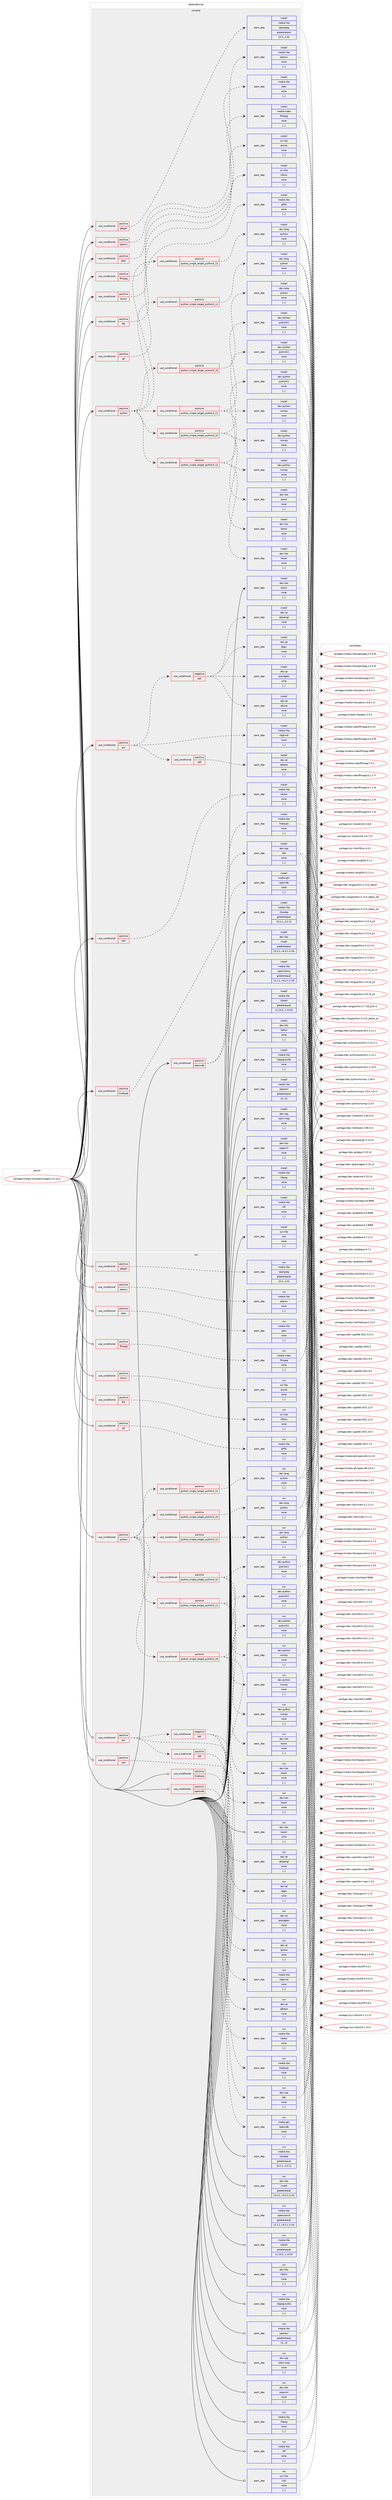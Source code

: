 digraph prolog {

# *************
# Graph options
# *************

newrank=true;
concentrate=true;
compound=true;
graph [rankdir=LR,fontname=Helvetica,fontsize=10,ranksep=1.5];#, ranksep=2.5, nodesep=0.2];
edge  [arrowhead=vee];
node  [fontname=Helvetica,fontsize=10];

# **********
# The ebuild
# **********

subgraph cluster_leftcol {
color=gray;
label=<<i>ebuild</i>>;
id [label="portage://media-libs/openimageio-2.5.12.0", color=red, width=4, href="../media-libs/openimageio-2.5.12.0.svg"];
}

# ****************
# The dependencies
# ****************

subgraph cluster_midcol {
color=gray;
label=<<i>dependencies</i>>;
subgraph cluster_compile {
fillcolor="#eeeeee";
style=filled;
label=<<i>compile</i>>;
subgraph cond76763 {
dependency302936 [label=<<TABLE BORDER="0" CELLBORDER="1" CELLSPACING="0" CELLPADDING="4"><TR><TD ROWSPAN="3" CELLPADDING="10">use_conditional</TD></TR><TR><TD>positive</TD></TR><TR><TD>dicom</TD></TR></TABLE>>, shape=none, color=red];
subgraph pack223782 {
dependency302937 [label=<<TABLE BORDER="0" CELLBORDER="1" CELLSPACING="0" CELLPADDING="4" WIDTH="220"><TR><TD ROWSPAN="6" CELLPADDING="30">pack_dep</TD></TR><TR><TD WIDTH="110">install</TD></TR><TR><TD>sci-libs</TD></TR><TR><TD>dcmtk</TD></TR><TR><TD>none</TD></TR><TR><TD>[,,]</TD></TR></TABLE>>, shape=none, color=blue];
}
dependency302936:e -> dependency302937:w [weight=20,style="dashed",arrowhead="vee"];
}
id:e -> dependency302936:w [weight=20,style="solid",arrowhead="vee"];
subgraph cond76764 {
dependency302938 [label=<<TABLE BORDER="0" CELLBORDER="1" CELLSPACING="0" CELLPADDING="4"><TR><TD ROWSPAN="3" CELLPADDING="10">use_conditional</TD></TR><TR><TD>positive</TD></TR><TR><TD>ffmpeg</TD></TR></TABLE>>, shape=none, color=red];
subgraph pack223783 {
dependency302939 [label=<<TABLE BORDER="0" CELLBORDER="1" CELLSPACING="0" CELLPADDING="4" WIDTH="220"><TR><TD ROWSPAN="6" CELLPADDING="30">pack_dep</TD></TR><TR><TD WIDTH="110">install</TD></TR><TR><TD>media-video</TD></TR><TR><TD>ffmpeg</TD></TR><TR><TD>none</TD></TR><TR><TD>[,,]</TD></TR></TABLE>>, shape=none, color=blue];
}
dependency302938:e -> dependency302939:w [weight=20,style="dashed",arrowhead="vee"];
}
id:e -> dependency302938:w [weight=20,style="solid",arrowhead="vee"];
subgraph cond76765 {
dependency302940 [label=<<TABLE BORDER="0" CELLBORDER="1" CELLSPACING="0" CELLPADDING="4"><TR><TD ROWSPAN="3" CELLPADDING="10">use_conditional</TD></TR><TR><TD>positive</TD></TR><TR><TD>fits</TD></TR></TABLE>>, shape=none, color=red];
subgraph pack223784 {
dependency302941 [label=<<TABLE BORDER="0" CELLBORDER="1" CELLSPACING="0" CELLPADDING="4" WIDTH="220"><TR><TD ROWSPAN="6" CELLPADDING="30">pack_dep</TD></TR><TR><TD WIDTH="110">install</TD></TR><TR><TD>sci-libs</TD></TR><TR><TD>cfitsio</TD></TR><TR><TD>none</TD></TR><TR><TD>[,,]</TD></TR></TABLE>>, shape=none, color=blue];
}
dependency302940:e -> dependency302941:w [weight=20,style="dashed",arrowhead="vee"];
}
id:e -> dependency302940:w [weight=20,style="solid",arrowhead="vee"];
subgraph cond76766 {
dependency302942 [label=<<TABLE BORDER="0" CELLBORDER="1" CELLSPACING="0" CELLPADDING="4"><TR><TD ROWSPAN="3" CELLPADDING="10">use_conditional</TD></TR><TR><TD>positive</TD></TR><TR><TD>gif</TD></TR></TABLE>>, shape=none, color=red];
subgraph pack223785 {
dependency302943 [label=<<TABLE BORDER="0" CELLBORDER="1" CELLSPACING="0" CELLPADDING="4" WIDTH="220"><TR><TD ROWSPAN="6" CELLPADDING="30">pack_dep</TD></TR><TR><TD WIDTH="110">install</TD></TR><TR><TD>media-libs</TD></TR><TR><TD>giflib</TD></TR><TR><TD>none</TD></TR><TR><TD>[,,]</TD></TR></TABLE>>, shape=none, color=blue];
}
dependency302942:e -> dependency302943:w [weight=20,style="dashed",arrowhead="vee"];
}
id:e -> dependency302942:w [weight=20,style="solid",arrowhead="vee"];
subgraph cond76767 {
dependency302944 [label=<<TABLE BORDER="0" CELLBORDER="1" CELLSPACING="0" CELLPADDING="4"><TR><TD ROWSPAN="3" CELLPADDING="10">use_conditional</TD></TR><TR><TD>positive</TD></TR><TR><TD>gui</TD></TR></TABLE>>, shape=none, color=red];
subgraph pack223786 {
dependency302945 [label=<<TABLE BORDER="0" CELLBORDER="1" CELLSPACING="0" CELLPADDING="4" WIDTH="220"><TR><TD ROWSPAN="6" CELLPADDING="30">pack_dep</TD></TR><TR><TD WIDTH="110">install</TD></TR><TR><TD>media-libs</TD></TR><TR><TD>libglvnd</TD></TR><TR><TD>none</TD></TR><TR><TD>[,,]</TD></TR></TABLE>>, shape=none, color=blue];
}
dependency302944:e -> dependency302945:w [weight=20,style="dashed",arrowhead="vee"];
subgraph cond76768 {
dependency302946 [label=<<TABLE BORDER="0" CELLBORDER="1" CELLSPACING="0" CELLPADDING="4"><TR><TD ROWSPAN="3" CELLPADDING="10">use_conditional</TD></TR><TR><TD>negative</TD></TR><TR><TD>qt6</TD></TR></TABLE>>, shape=none, color=red];
subgraph pack223787 {
dependency302947 [label=<<TABLE BORDER="0" CELLBORDER="1" CELLSPACING="0" CELLPADDING="4" WIDTH="220"><TR><TD ROWSPAN="6" CELLPADDING="30">pack_dep</TD></TR><TR><TD WIDTH="110">install</TD></TR><TR><TD>dev-qt</TD></TR><TR><TD>qtcore</TD></TR><TR><TD>none</TD></TR><TR><TD>[,,]</TD></TR></TABLE>>, shape=none, color=blue];
}
dependency302946:e -> dependency302947:w [weight=20,style="dashed",arrowhead="vee"];
subgraph pack223788 {
dependency302948 [label=<<TABLE BORDER="0" CELLBORDER="1" CELLSPACING="0" CELLPADDING="4" WIDTH="220"><TR><TD ROWSPAN="6" CELLPADDING="30">pack_dep</TD></TR><TR><TD WIDTH="110">install</TD></TR><TR><TD>dev-qt</TD></TR><TR><TD>qtgui</TD></TR><TR><TD>none</TD></TR><TR><TD>[,,]</TD></TR></TABLE>>, shape=none, color=blue];
}
dependency302946:e -> dependency302948:w [weight=20,style="dashed",arrowhead="vee"];
subgraph pack223789 {
dependency302949 [label=<<TABLE BORDER="0" CELLBORDER="1" CELLSPACING="0" CELLPADDING="4" WIDTH="220"><TR><TD ROWSPAN="6" CELLPADDING="30">pack_dep</TD></TR><TR><TD WIDTH="110">install</TD></TR><TR><TD>dev-qt</TD></TR><TR><TD>qtopengl</TD></TR><TR><TD>none</TD></TR><TR><TD>[,,]</TD></TR></TABLE>>, shape=none, color=blue];
}
dependency302946:e -> dependency302949:w [weight=20,style="dashed",arrowhead="vee"];
subgraph pack223790 {
dependency302950 [label=<<TABLE BORDER="0" CELLBORDER="1" CELLSPACING="0" CELLPADDING="4" WIDTH="220"><TR><TD ROWSPAN="6" CELLPADDING="30">pack_dep</TD></TR><TR><TD WIDTH="110">install</TD></TR><TR><TD>dev-qt</TD></TR><TR><TD>qtwidgets</TD></TR><TR><TD>none</TD></TR><TR><TD>[,,]</TD></TR></TABLE>>, shape=none, color=blue];
}
dependency302946:e -> dependency302950:w [weight=20,style="dashed",arrowhead="vee"];
}
dependency302944:e -> dependency302946:w [weight=20,style="dashed",arrowhead="vee"];
subgraph cond76769 {
dependency302951 [label=<<TABLE BORDER="0" CELLBORDER="1" CELLSPACING="0" CELLPADDING="4"><TR><TD ROWSPAN="3" CELLPADDING="10">use_conditional</TD></TR><TR><TD>positive</TD></TR><TR><TD>qt6</TD></TR></TABLE>>, shape=none, color=red];
subgraph pack223791 {
dependency302952 [label=<<TABLE BORDER="0" CELLBORDER="1" CELLSPACING="0" CELLPADDING="4" WIDTH="220"><TR><TD ROWSPAN="6" CELLPADDING="30">pack_dep</TD></TR><TR><TD WIDTH="110">install</TD></TR><TR><TD>dev-qt</TD></TR><TR><TD>qtbase</TD></TR><TR><TD>none</TD></TR><TR><TD>[,,]</TD></TR></TABLE>>, shape=none, color=blue];
}
dependency302951:e -> dependency302952:w [weight=20,style="dashed",arrowhead="vee"];
}
dependency302944:e -> dependency302951:w [weight=20,style="dashed",arrowhead="vee"];
}
id:e -> dependency302944:w [weight=20,style="solid",arrowhead="vee"];
subgraph cond76770 {
dependency302953 [label=<<TABLE BORDER="0" CELLBORDER="1" CELLSPACING="0" CELLPADDING="4"><TR><TD ROWSPAN="3" CELLPADDING="10">use_conditional</TD></TR><TR><TD>positive</TD></TR><TR><TD>jpeg2k</TD></TR></TABLE>>, shape=none, color=red];
subgraph pack223792 {
dependency302954 [label=<<TABLE BORDER="0" CELLBORDER="1" CELLSPACING="0" CELLPADDING="4" WIDTH="220"><TR><TD ROWSPAN="6" CELLPADDING="30">pack_dep</TD></TR><TR><TD WIDTH="110">install</TD></TR><TR><TD>media-libs</TD></TR><TR><TD>openjpeg</TD></TR><TR><TD>greaterequal</TD></TR><TR><TD>[2.0,,,2.0]</TD></TR></TABLE>>, shape=none, color=blue];
}
dependency302953:e -> dependency302954:w [weight=20,style="dashed",arrowhead="vee"];
}
id:e -> dependency302953:w [weight=20,style="solid",arrowhead="vee"];
subgraph cond76771 {
dependency302955 [label=<<TABLE BORDER="0" CELLBORDER="1" CELLSPACING="0" CELLPADDING="4"><TR><TD ROWSPAN="3" CELLPADDING="10">use_conditional</TD></TR><TR><TD>positive</TD></TR><TR><TD>opencv</TD></TR></TABLE>>, shape=none, color=red];
subgraph pack223793 {
dependency302956 [label=<<TABLE BORDER="0" CELLBORDER="1" CELLSPACING="0" CELLPADDING="4" WIDTH="220"><TR><TD ROWSPAN="6" CELLPADDING="30">pack_dep</TD></TR><TR><TD WIDTH="110">install</TD></TR><TR><TD>media-libs</TD></TR><TR><TD>opencv</TD></TR><TR><TD>none</TD></TR><TR><TD>[,,]</TD></TR></TABLE>>, shape=none, color=blue];
}
dependency302955:e -> dependency302956:w [weight=20,style="dashed",arrowhead="vee"];
}
id:e -> dependency302955:w [weight=20,style="solid",arrowhead="vee"];
subgraph cond76772 {
dependency302957 [label=<<TABLE BORDER="0" CELLBORDER="1" CELLSPACING="0" CELLPADDING="4"><TR><TD ROWSPAN="3" CELLPADDING="10">use_conditional</TD></TR><TR><TD>positive</TD></TR><TR><TD>openvdb</TD></TR></TABLE>>, shape=none, color=red];
subgraph pack223794 {
dependency302958 [label=<<TABLE BORDER="0" CELLBORDER="1" CELLSPACING="0" CELLPADDING="4" WIDTH="220"><TR><TD ROWSPAN="6" CELLPADDING="30">pack_dep</TD></TR><TR><TD WIDTH="110">install</TD></TR><TR><TD>dev-cpp</TD></TR><TR><TD>tbb</TD></TR><TR><TD>none</TD></TR><TR><TD>[,,]</TD></TR></TABLE>>, shape=none, color=blue];
}
dependency302957:e -> dependency302958:w [weight=20,style="dashed",arrowhead="vee"];
subgraph pack223795 {
dependency302959 [label=<<TABLE BORDER="0" CELLBORDER="1" CELLSPACING="0" CELLPADDING="4" WIDTH="220"><TR><TD ROWSPAN="6" CELLPADDING="30">pack_dep</TD></TR><TR><TD WIDTH="110">install</TD></TR><TR><TD>media-gfx</TD></TR><TR><TD>openvdb</TD></TR><TR><TD>none</TD></TR><TR><TD>[,,]</TD></TR></TABLE>>, shape=none, color=blue];
}
dependency302957:e -> dependency302959:w [weight=20,style="dashed",arrowhead="vee"];
}
id:e -> dependency302957:w [weight=20,style="solid",arrowhead="vee"];
subgraph cond76773 {
dependency302960 [label=<<TABLE BORDER="0" CELLBORDER="1" CELLSPACING="0" CELLPADDING="4"><TR><TD ROWSPAN="3" CELLPADDING="10">use_conditional</TD></TR><TR><TD>positive</TD></TR><TR><TD>ptex</TD></TR></TABLE>>, shape=none, color=red];
subgraph pack223796 {
dependency302961 [label=<<TABLE BORDER="0" CELLBORDER="1" CELLSPACING="0" CELLPADDING="4" WIDTH="220"><TR><TD ROWSPAN="6" CELLPADDING="30">pack_dep</TD></TR><TR><TD WIDTH="110">install</TD></TR><TR><TD>media-libs</TD></TR><TR><TD>ptex</TD></TR><TR><TD>none</TD></TR><TR><TD>[,,]</TD></TR></TABLE>>, shape=none, color=blue];
}
dependency302960:e -> dependency302961:w [weight=20,style="dashed",arrowhead="vee"];
}
id:e -> dependency302960:w [weight=20,style="solid",arrowhead="vee"];
subgraph cond76774 {
dependency302962 [label=<<TABLE BORDER="0" CELLBORDER="1" CELLSPACING="0" CELLPADDING="4"><TR><TD ROWSPAN="3" CELLPADDING="10">use_conditional</TD></TR><TR><TD>positive</TD></TR><TR><TD>python</TD></TR></TABLE>>, shape=none, color=red];
subgraph cond76775 {
dependency302963 [label=<<TABLE BORDER="0" CELLBORDER="1" CELLSPACING="0" CELLPADDING="4"><TR><TD ROWSPAN="3" CELLPADDING="10">use_conditional</TD></TR><TR><TD>positive</TD></TR><TR><TD>python_single_target_python3_10</TD></TR></TABLE>>, shape=none, color=red];
subgraph pack223797 {
dependency302964 [label=<<TABLE BORDER="0" CELLBORDER="1" CELLSPACING="0" CELLPADDING="4" WIDTH="220"><TR><TD ROWSPAN="6" CELLPADDING="30">pack_dep</TD></TR><TR><TD WIDTH="110">install</TD></TR><TR><TD>dev-lang</TD></TR><TR><TD>python</TD></TR><TR><TD>none</TD></TR><TR><TD>[,,]</TD></TR></TABLE>>, shape=none, color=blue];
}
dependency302963:e -> dependency302964:w [weight=20,style="dashed",arrowhead="vee"];
}
dependency302962:e -> dependency302963:w [weight=20,style="dashed",arrowhead="vee"];
subgraph cond76776 {
dependency302965 [label=<<TABLE BORDER="0" CELLBORDER="1" CELLSPACING="0" CELLPADDING="4"><TR><TD ROWSPAN="3" CELLPADDING="10">use_conditional</TD></TR><TR><TD>positive</TD></TR><TR><TD>python_single_target_python3_11</TD></TR></TABLE>>, shape=none, color=red];
subgraph pack223798 {
dependency302966 [label=<<TABLE BORDER="0" CELLBORDER="1" CELLSPACING="0" CELLPADDING="4" WIDTH="220"><TR><TD ROWSPAN="6" CELLPADDING="30">pack_dep</TD></TR><TR><TD WIDTH="110">install</TD></TR><TR><TD>dev-lang</TD></TR><TR><TD>python</TD></TR><TR><TD>none</TD></TR><TR><TD>[,,]</TD></TR></TABLE>>, shape=none, color=blue];
}
dependency302965:e -> dependency302966:w [weight=20,style="dashed",arrowhead="vee"];
}
dependency302962:e -> dependency302965:w [weight=20,style="dashed",arrowhead="vee"];
subgraph cond76777 {
dependency302967 [label=<<TABLE BORDER="0" CELLBORDER="1" CELLSPACING="0" CELLPADDING="4"><TR><TD ROWSPAN="3" CELLPADDING="10">use_conditional</TD></TR><TR><TD>positive</TD></TR><TR><TD>python_single_target_python3_12</TD></TR></TABLE>>, shape=none, color=red];
subgraph pack223799 {
dependency302968 [label=<<TABLE BORDER="0" CELLBORDER="1" CELLSPACING="0" CELLPADDING="4" WIDTH="220"><TR><TD ROWSPAN="6" CELLPADDING="30">pack_dep</TD></TR><TR><TD WIDTH="110">install</TD></TR><TR><TD>dev-lang</TD></TR><TR><TD>python</TD></TR><TR><TD>none</TD></TR><TR><TD>[,,]</TD></TR></TABLE>>, shape=none, color=blue];
}
dependency302967:e -> dependency302968:w [weight=20,style="dashed",arrowhead="vee"];
}
dependency302962:e -> dependency302967:w [weight=20,style="dashed",arrowhead="vee"];
subgraph cond76778 {
dependency302969 [label=<<TABLE BORDER="0" CELLBORDER="1" CELLSPACING="0" CELLPADDING="4"><TR><TD ROWSPAN="3" CELLPADDING="10">use_conditional</TD></TR><TR><TD>positive</TD></TR><TR><TD>python_single_target_python3_10</TD></TR></TABLE>>, shape=none, color=red];
subgraph pack223800 {
dependency302970 [label=<<TABLE BORDER="0" CELLBORDER="1" CELLSPACING="0" CELLPADDING="4" WIDTH="220"><TR><TD ROWSPAN="6" CELLPADDING="30">pack_dep</TD></TR><TR><TD WIDTH="110">install</TD></TR><TR><TD>dev-libs</TD></TR><TR><TD>boost</TD></TR><TR><TD>none</TD></TR><TR><TD>[,,]</TD></TR></TABLE>>, shape=none, color=blue];
}
dependency302969:e -> dependency302970:w [weight=20,style="dashed",arrowhead="vee"];
subgraph pack223801 {
dependency302971 [label=<<TABLE BORDER="0" CELLBORDER="1" CELLSPACING="0" CELLPADDING="4" WIDTH="220"><TR><TD ROWSPAN="6" CELLPADDING="30">pack_dep</TD></TR><TR><TD WIDTH="110">install</TD></TR><TR><TD>dev-python</TD></TR><TR><TD>numpy</TD></TR><TR><TD>none</TD></TR><TR><TD>[,,]</TD></TR></TABLE>>, shape=none, color=blue];
}
dependency302969:e -> dependency302971:w [weight=20,style="dashed",arrowhead="vee"];
subgraph pack223802 {
dependency302972 [label=<<TABLE BORDER="0" CELLBORDER="1" CELLSPACING="0" CELLPADDING="4" WIDTH="220"><TR><TD ROWSPAN="6" CELLPADDING="30">pack_dep</TD></TR><TR><TD WIDTH="110">install</TD></TR><TR><TD>dev-python</TD></TR><TR><TD>pybind11</TD></TR><TR><TD>none</TD></TR><TR><TD>[,,]</TD></TR></TABLE>>, shape=none, color=blue];
}
dependency302969:e -> dependency302972:w [weight=20,style="dashed",arrowhead="vee"];
}
dependency302962:e -> dependency302969:w [weight=20,style="dashed",arrowhead="vee"];
subgraph cond76779 {
dependency302973 [label=<<TABLE BORDER="0" CELLBORDER="1" CELLSPACING="0" CELLPADDING="4"><TR><TD ROWSPAN="3" CELLPADDING="10">use_conditional</TD></TR><TR><TD>positive</TD></TR><TR><TD>python_single_target_python3_11</TD></TR></TABLE>>, shape=none, color=red];
subgraph pack223803 {
dependency302974 [label=<<TABLE BORDER="0" CELLBORDER="1" CELLSPACING="0" CELLPADDING="4" WIDTH="220"><TR><TD ROWSPAN="6" CELLPADDING="30">pack_dep</TD></TR><TR><TD WIDTH="110">install</TD></TR><TR><TD>dev-libs</TD></TR><TR><TD>boost</TD></TR><TR><TD>none</TD></TR><TR><TD>[,,]</TD></TR></TABLE>>, shape=none, color=blue];
}
dependency302973:e -> dependency302974:w [weight=20,style="dashed",arrowhead="vee"];
subgraph pack223804 {
dependency302975 [label=<<TABLE BORDER="0" CELLBORDER="1" CELLSPACING="0" CELLPADDING="4" WIDTH="220"><TR><TD ROWSPAN="6" CELLPADDING="30">pack_dep</TD></TR><TR><TD WIDTH="110">install</TD></TR><TR><TD>dev-python</TD></TR><TR><TD>numpy</TD></TR><TR><TD>none</TD></TR><TR><TD>[,,]</TD></TR></TABLE>>, shape=none, color=blue];
}
dependency302973:e -> dependency302975:w [weight=20,style="dashed",arrowhead="vee"];
subgraph pack223805 {
dependency302976 [label=<<TABLE BORDER="0" CELLBORDER="1" CELLSPACING="0" CELLPADDING="4" WIDTH="220"><TR><TD ROWSPAN="6" CELLPADDING="30">pack_dep</TD></TR><TR><TD WIDTH="110">install</TD></TR><TR><TD>dev-python</TD></TR><TR><TD>pybind11</TD></TR><TR><TD>none</TD></TR><TR><TD>[,,]</TD></TR></TABLE>>, shape=none, color=blue];
}
dependency302973:e -> dependency302976:w [weight=20,style="dashed",arrowhead="vee"];
}
dependency302962:e -> dependency302973:w [weight=20,style="dashed",arrowhead="vee"];
subgraph cond76780 {
dependency302977 [label=<<TABLE BORDER="0" CELLBORDER="1" CELLSPACING="0" CELLPADDING="4"><TR><TD ROWSPAN="3" CELLPADDING="10">use_conditional</TD></TR><TR><TD>positive</TD></TR><TR><TD>python_single_target_python3_12</TD></TR></TABLE>>, shape=none, color=red];
subgraph pack223806 {
dependency302978 [label=<<TABLE BORDER="0" CELLBORDER="1" CELLSPACING="0" CELLPADDING="4" WIDTH="220"><TR><TD ROWSPAN="6" CELLPADDING="30">pack_dep</TD></TR><TR><TD WIDTH="110">install</TD></TR><TR><TD>dev-libs</TD></TR><TR><TD>boost</TD></TR><TR><TD>none</TD></TR><TR><TD>[,,]</TD></TR></TABLE>>, shape=none, color=blue];
}
dependency302977:e -> dependency302978:w [weight=20,style="dashed",arrowhead="vee"];
subgraph pack223807 {
dependency302979 [label=<<TABLE BORDER="0" CELLBORDER="1" CELLSPACING="0" CELLPADDING="4" WIDTH="220"><TR><TD ROWSPAN="6" CELLPADDING="30">pack_dep</TD></TR><TR><TD WIDTH="110">install</TD></TR><TR><TD>dev-python</TD></TR><TR><TD>numpy</TD></TR><TR><TD>none</TD></TR><TR><TD>[,,]</TD></TR></TABLE>>, shape=none, color=blue];
}
dependency302977:e -> dependency302979:w [weight=20,style="dashed",arrowhead="vee"];
subgraph pack223808 {
dependency302980 [label=<<TABLE BORDER="0" CELLBORDER="1" CELLSPACING="0" CELLPADDING="4" WIDTH="220"><TR><TD ROWSPAN="6" CELLPADDING="30">pack_dep</TD></TR><TR><TD WIDTH="110">install</TD></TR><TR><TD>dev-python</TD></TR><TR><TD>pybind11</TD></TR><TR><TD>none</TD></TR><TR><TD>[,,]</TD></TR></TABLE>>, shape=none, color=blue];
}
dependency302977:e -> dependency302980:w [weight=20,style="dashed",arrowhead="vee"];
}
dependency302962:e -> dependency302977:w [weight=20,style="dashed",arrowhead="vee"];
}
id:e -> dependency302962:w [weight=20,style="solid",arrowhead="vee"];
subgraph cond76781 {
dependency302981 [label=<<TABLE BORDER="0" CELLBORDER="1" CELLSPACING="0" CELLPADDING="4"><TR><TD ROWSPAN="3" CELLPADDING="10">use_conditional</TD></TR><TR><TD>positive</TD></TR><TR><TD>raw</TD></TR></TABLE>>, shape=none, color=red];
subgraph pack223809 {
dependency302982 [label=<<TABLE BORDER="0" CELLBORDER="1" CELLSPACING="0" CELLPADDING="4" WIDTH="220"><TR><TD ROWSPAN="6" CELLPADDING="30">pack_dep</TD></TR><TR><TD WIDTH="110">install</TD></TR><TR><TD>media-libs</TD></TR><TR><TD>libraw</TD></TR><TR><TD>none</TD></TR><TR><TD>[,,]</TD></TR></TABLE>>, shape=none, color=blue];
}
dependency302981:e -> dependency302982:w [weight=20,style="dashed",arrowhead="vee"];
}
id:e -> dependency302981:w [weight=20,style="solid",arrowhead="vee"];
subgraph cond76782 {
dependency302983 [label=<<TABLE BORDER="0" CELLBORDER="1" CELLSPACING="0" CELLPADDING="4"><TR><TD ROWSPAN="3" CELLPADDING="10">use_conditional</TD></TR><TR><TD>positive</TD></TR><TR><TD>truetype</TD></TR></TABLE>>, shape=none, color=red];
subgraph pack223810 {
dependency302984 [label=<<TABLE BORDER="0" CELLBORDER="1" CELLSPACING="0" CELLPADDING="4" WIDTH="220"><TR><TD ROWSPAN="6" CELLPADDING="30">pack_dep</TD></TR><TR><TD WIDTH="110">install</TD></TR><TR><TD>media-libs</TD></TR><TR><TD>freetype</TD></TR><TR><TD>none</TD></TR><TR><TD>[,,]</TD></TR></TABLE>>, shape=none, color=blue];
}
dependency302983:e -> dependency302984:w [weight=20,style="dashed",arrowhead="vee"];
}
id:e -> dependency302983:w [weight=20,style="solid",arrowhead="vee"];
subgraph pack223811 {
dependency302985 [label=<<TABLE BORDER="0" CELLBORDER="1" CELLSPACING="0" CELLPADDING="4" WIDTH="220"><TR><TD ROWSPAN="6" CELLPADDING="30">pack_dep</TD></TR><TR><TD WIDTH="110">install</TD></TR><TR><TD>dev-cpp</TD></TR><TR><TD>robin-map</TD></TR><TR><TD>none</TD></TR><TR><TD>[,,]</TD></TR></TABLE>>, shape=none, color=blue];
}
id:e -> dependency302985:w [weight=20,style="solid",arrowhead="vee"];
subgraph pack223812 {
dependency302986 [label=<<TABLE BORDER="0" CELLBORDER="1" CELLSPACING="0" CELLPADDING="4" WIDTH="220"><TR><TD ROWSPAN="6" CELLPADDING="30">pack_dep</TD></TR><TR><TD WIDTH="110">install</TD></TR><TR><TD>dev-libs</TD></TR><TR><TD>boost</TD></TR><TR><TD>none</TD></TR><TR><TD>[,,]</TD></TR></TABLE>>, shape=none, color=blue];
}
id:e -> dependency302986:w [weight=20,style="solid",arrowhead="vee"];
subgraph pack223813 {
dependency302987 [label=<<TABLE BORDER="0" CELLBORDER="1" CELLSPACING="0" CELLPADDING="4" WIDTH="220"><TR><TD ROWSPAN="6" CELLPADDING="30">pack_dep</TD></TR><TR><TD WIDTH="110">install</TD></TR><TR><TD>dev-libs</TD></TR><TR><TD>imath</TD></TR><TR><TD>greaterequal</TD></TR><TR><TD>[3.1.2,,-r4,3.1.2-r4]</TD></TR></TABLE>>, shape=none, color=blue];
}
id:e -> dependency302987:w [weight=20,style="solid",arrowhead="vee"];
subgraph pack223814 {
dependency302988 [label=<<TABLE BORDER="0" CELLBORDER="1" CELLSPACING="0" CELLPADDING="4" WIDTH="220"><TR><TD ROWSPAN="6" CELLPADDING="30">pack_dep</TD></TR><TR><TD WIDTH="110">install</TD></TR><TR><TD>dev-libs</TD></TR><TR><TD>libfmt</TD></TR><TR><TD>none</TD></TR><TR><TD>[,,]</TD></TR></TABLE>>, shape=none, color=blue];
}
id:e -> dependency302988:w [weight=20,style="solid",arrowhead="vee"];
subgraph pack223815 {
dependency302989 [label=<<TABLE BORDER="0" CELLBORDER="1" CELLSPACING="0" CELLPADDING="4" WIDTH="220"><TR><TD ROWSPAN="6" CELLPADDING="30">pack_dep</TD></TR><TR><TD WIDTH="110">install</TD></TR><TR><TD>dev-libs</TD></TR><TR><TD>pugixml</TD></TR><TR><TD>none</TD></TR><TR><TD>[,,]</TD></TR></TABLE>>, shape=none, color=blue];
}
id:e -> dependency302989:w [weight=20,style="solid",arrowhead="vee"];
subgraph pack223816 {
dependency302990 [label=<<TABLE BORDER="0" CELLBORDER="1" CELLSPACING="0" CELLPADDING="4" WIDTH="220"><TR><TD ROWSPAN="6" CELLPADDING="30">pack_dep</TD></TR><TR><TD WIDTH="110">install</TD></TR><TR><TD>media-libs</TD></TR><TR><TD>libheif</TD></TR><TR><TD>greaterequal</TD></TR><TR><TD>[1.13.0,,,1.13.0]</TD></TR></TABLE>>, shape=none, color=blue];
}
id:e -> dependency302990:w [weight=20,style="solid",arrowhead="vee"];
subgraph pack223817 {
dependency302991 [label=<<TABLE BORDER="0" CELLBORDER="1" CELLSPACING="0" CELLPADDING="4" WIDTH="220"><TR><TD ROWSPAN="6" CELLPADDING="30">pack_dep</TD></TR><TR><TD WIDTH="110">install</TD></TR><TR><TD>media-libs</TD></TR><TR><TD>libjpeg-turbo</TD></TR><TR><TD>none</TD></TR><TR><TD>[,,]</TD></TR></TABLE>>, shape=none, color=blue];
}
id:e -> dependency302991:w [weight=20,style="solid",arrowhead="vee"];
subgraph pack223818 {
dependency302992 [label=<<TABLE BORDER="0" CELLBORDER="1" CELLSPACING="0" CELLPADDING="4" WIDTH="220"><TR><TD ROWSPAN="6" CELLPADDING="30">pack_dep</TD></TR><TR><TD WIDTH="110">install</TD></TR><TR><TD>media-libs</TD></TR><TR><TD>libpng</TD></TR><TR><TD>none</TD></TR><TR><TD>[,,]</TD></TR></TABLE>>, shape=none, color=blue];
}
id:e -> dependency302992:w [weight=20,style="solid",arrowhead="vee"];
subgraph pack223819 {
dependency302993 [label=<<TABLE BORDER="0" CELLBORDER="1" CELLSPACING="0" CELLPADDING="4" WIDTH="220"><TR><TD ROWSPAN="6" CELLPADDING="30">pack_dep</TD></TR><TR><TD WIDTH="110">install</TD></TR><TR><TD>media-libs</TD></TR><TR><TD>libwebp</TD></TR><TR><TD>greaterequal</TD></TR><TR><TD>[0.2.1,,,0.2.1]</TD></TR></TABLE>>, shape=none, color=blue];
}
id:e -> dependency302993:w [weight=20,style="solid",arrowhead="vee"];
subgraph pack223820 {
dependency302994 [label=<<TABLE BORDER="0" CELLBORDER="1" CELLSPACING="0" CELLPADDING="4" WIDTH="220"><TR><TD ROWSPAN="6" CELLPADDING="30">pack_dep</TD></TR><TR><TD WIDTH="110">install</TD></TR><TR><TD>media-libs</TD></TR><TR><TD>opencolorio</TD></TR><TR><TD>greaterequal</TD></TR><TR><TD>[2.1.1,,-r4,2.1.1-r4]</TD></TR></TABLE>>, shape=none, color=blue];
}
id:e -> dependency302994:w [weight=20,style="solid",arrowhead="vee"];
subgraph pack223821 {
dependency302995 [label=<<TABLE BORDER="0" CELLBORDER="1" CELLSPACING="0" CELLPADDING="4" WIDTH="220"><TR><TD ROWSPAN="6" CELLPADDING="30">pack_dep</TD></TR><TR><TD WIDTH="110">install</TD></TR><TR><TD>media-libs</TD></TR><TR><TD>openexr</TD></TR><TR><TD>greaterequal</TD></TR><TR><TD>[3,,,3]</TD></TR></TABLE>>, shape=none, color=blue];
}
id:e -> dependency302995:w [weight=20,style="solid",arrowhead="vee"];
subgraph pack223822 {
dependency302996 [label=<<TABLE BORDER="0" CELLBORDER="1" CELLSPACING="0" CELLPADDING="4" WIDTH="220"><TR><TD ROWSPAN="6" CELLPADDING="30">pack_dep</TD></TR><TR><TD WIDTH="110">install</TD></TR><TR><TD>media-libs</TD></TR><TR><TD>tiff</TD></TR><TR><TD>none</TD></TR><TR><TD>[,,]</TD></TR></TABLE>>, shape=none, color=blue];
}
id:e -> dependency302996:w [weight=20,style="solid",arrowhead="vee"];
subgraph pack223823 {
dependency302997 [label=<<TABLE BORDER="0" CELLBORDER="1" CELLSPACING="0" CELLPADDING="4" WIDTH="220"><TR><TD ROWSPAN="6" CELLPADDING="30">pack_dep</TD></TR><TR><TD WIDTH="110">install</TD></TR><TR><TD>sys-libs</TD></TR><TR><TD>zlib</TD></TR><TR><TD>none</TD></TR><TR><TD>[,,]</TD></TR></TABLE>>, shape=none, color=blue];
}
id:e -> dependency302997:w [weight=20,style="solid",arrowhead="vee"];
}
subgraph cluster_compileandrun {
fillcolor="#eeeeee";
style=filled;
label=<<i>compile and run</i>>;
}
subgraph cluster_run {
fillcolor="#eeeeee";
style=filled;
label=<<i>run</i>>;
subgraph cond76783 {
dependency302998 [label=<<TABLE BORDER="0" CELLBORDER="1" CELLSPACING="0" CELLPADDING="4"><TR><TD ROWSPAN="3" CELLPADDING="10">use_conditional</TD></TR><TR><TD>positive</TD></TR><TR><TD>dicom</TD></TR></TABLE>>, shape=none, color=red];
subgraph pack223824 {
dependency302999 [label=<<TABLE BORDER="0" CELLBORDER="1" CELLSPACING="0" CELLPADDING="4" WIDTH="220"><TR><TD ROWSPAN="6" CELLPADDING="30">pack_dep</TD></TR><TR><TD WIDTH="110">run</TD></TR><TR><TD>sci-libs</TD></TR><TR><TD>dcmtk</TD></TR><TR><TD>none</TD></TR><TR><TD>[,,]</TD></TR></TABLE>>, shape=none, color=blue];
}
dependency302998:e -> dependency302999:w [weight=20,style="dashed",arrowhead="vee"];
}
id:e -> dependency302998:w [weight=20,style="solid",arrowhead="odot"];
subgraph cond76784 {
dependency303000 [label=<<TABLE BORDER="0" CELLBORDER="1" CELLSPACING="0" CELLPADDING="4"><TR><TD ROWSPAN="3" CELLPADDING="10">use_conditional</TD></TR><TR><TD>positive</TD></TR><TR><TD>ffmpeg</TD></TR></TABLE>>, shape=none, color=red];
subgraph pack223825 {
dependency303001 [label=<<TABLE BORDER="0" CELLBORDER="1" CELLSPACING="0" CELLPADDING="4" WIDTH="220"><TR><TD ROWSPAN="6" CELLPADDING="30">pack_dep</TD></TR><TR><TD WIDTH="110">run</TD></TR><TR><TD>media-video</TD></TR><TR><TD>ffmpeg</TD></TR><TR><TD>none</TD></TR><TR><TD>[,,]</TD></TR></TABLE>>, shape=none, color=blue];
}
dependency303000:e -> dependency303001:w [weight=20,style="dashed",arrowhead="vee"];
}
id:e -> dependency303000:w [weight=20,style="solid",arrowhead="odot"];
subgraph cond76785 {
dependency303002 [label=<<TABLE BORDER="0" CELLBORDER="1" CELLSPACING="0" CELLPADDING="4"><TR><TD ROWSPAN="3" CELLPADDING="10">use_conditional</TD></TR><TR><TD>positive</TD></TR><TR><TD>fits</TD></TR></TABLE>>, shape=none, color=red];
subgraph pack223826 {
dependency303003 [label=<<TABLE BORDER="0" CELLBORDER="1" CELLSPACING="0" CELLPADDING="4" WIDTH="220"><TR><TD ROWSPAN="6" CELLPADDING="30">pack_dep</TD></TR><TR><TD WIDTH="110">run</TD></TR><TR><TD>sci-libs</TD></TR><TR><TD>cfitsio</TD></TR><TR><TD>none</TD></TR><TR><TD>[,,]</TD></TR></TABLE>>, shape=none, color=blue];
}
dependency303002:e -> dependency303003:w [weight=20,style="dashed",arrowhead="vee"];
}
id:e -> dependency303002:w [weight=20,style="solid",arrowhead="odot"];
subgraph cond76786 {
dependency303004 [label=<<TABLE BORDER="0" CELLBORDER="1" CELLSPACING="0" CELLPADDING="4"><TR><TD ROWSPAN="3" CELLPADDING="10">use_conditional</TD></TR><TR><TD>positive</TD></TR><TR><TD>gif</TD></TR></TABLE>>, shape=none, color=red];
subgraph pack223827 {
dependency303005 [label=<<TABLE BORDER="0" CELLBORDER="1" CELLSPACING="0" CELLPADDING="4" WIDTH="220"><TR><TD ROWSPAN="6" CELLPADDING="30">pack_dep</TD></TR><TR><TD WIDTH="110">run</TD></TR><TR><TD>media-libs</TD></TR><TR><TD>giflib</TD></TR><TR><TD>none</TD></TR><TR><TD>[,,]</TD></TR></TABLE>>, shape=none, color=blue];
}
dependency303004:e -> dependency303005:w [weight=20,style="dashed",arrowhead="vee"];
}
id:e -> dependency303004:w [weight=20,style="solid",arrowhead="odot"];
subgraph cond76787 {
dependency303006 [label=<<TABLE BORDER="0" CELLBORDER="1" CELLSPACING="0" CELLPADDING="4"><TR><TD ROWSPAN="3" CELLPADDING="10">use_conditional</TD></TR><TR><TD>positive</TD></TR><TR><TD>gui</TD></TR></TABLE>>, shape=none, color=red];
subgraph pack223828 {
dependency303007 [label=<<TABLE BORDER="0" CELLBORDER="1" CELLSPACING="0" CELLPADDING="4" WIDTH="220"><TR><TD ROWSPAN="6" CELLPADDING="30">pack_dep</TD></TR><TR><TD WIDTH="110">run</TD></TR><TR><TD>media-libs</TD></TR><TR><TD>libglvnd</TD></TR><TR><TD>none</TD></TR><TR><TD>[,,]</TD></TR></TABLE>>, shape=none, color=blue];
}
dependency303006:e -> dependency303007:w [weight=20,style="dashed",arrowhead="vee"];
subgraph cond76788 {
dependency303008 [label=<<TABLE BORDER="0" CELLBORDER="1" CELLSPACING="0" CELLPADDING="4"><TR><TD ROWSPAN="3" CELLPADDING="10">use_conditional</TD></TR><TR><TD>negative</TD></TR><TR><TD>qt6</TD></TR></TABLE>>, shape=none, color=red];
subgraph pack223829 {
dependency303009 [label=<<TABLE BORDER="0" CELLBORDER="1" CELLSPACING="0" CELLPADDING="4" WIDTH="220"><TR><TD ROWSPAN="6" CELLPADDING="30">pack_dep</TD></TR><TR><TD WIDTH="110">run</TD></TR><TR><TD>dev-qt</TD></TR><TR><TD>qtcore</TD></TR><TR><TD>none</TD></TR><TR><TD>[,,]</TD></TR></TABLE>>, shape=none, color=blue];
}
dependency303008:e -> dependency303009:w [weight=20,style="dashed",arrowhead="vee"];
subgraph pack223830 {
dependency303010 [label=<<TABLE BORDER="0" CELLBORDER="1" CELLSPACING="0" CELLPADDING="4" WIDTH="220"><TR><TD ROWSPAN="6" CELLPADDING="30">pack_dep</TD></TR><TR><TD WIDTH="110">run</TD></TR><TR><TD>dev-qt</TD></TR><TR><TD>qtgui</TD></TR><TR><TD>none</TD></TR><TR><TD>[,,]</TD></TR></TABLE>>, shape=none, color=blue];
}
dependency303008:e -> dependency303010:w [weight=20,style="dashed",arrowhead="vee"];
subgraph pack223831 {
dependency303011 [label=<<TABLE BORDER="0" CELLBORDER="1" CELLSPACING="0" CELLPADDING="4" WIDTH="220"><TR><TD ROWSPAN="6" CELLPADDING="30">pack_dep</TD></TR><TR><TD WIDTH="110">run</TD></TR><TR><TD>dev-qt</TD></TR><TR><TD>qtopengl</TD></TR><TR><TD>none</TD></TR><TR><TD>[,,]</TD></TR></TABLE>>, shape=none, color=blue];
}
dependency303008:e -> dependency303011:w [weight=20,style="dashed",arrowhead="vee"];
subgraph pack223832 {
dependency303012 [label=<<TABLE BORDER="0" CELLBORDER="1" CELLSPACING="0" CELLPADDING="4" WIDTH="220"><TR><TD ROWSPAN="6" CELLPADDING="30">pack_dep</TD></TR><TR><TD WIDTH="110">run</TD></TR><TR><TD>dev-qt</TD></TR><TR><TD>qtwidgets</TD></TR><TR><TD>none</TD></TR><TR><TD>[,,]</TD></TR></TABLE>>, shape=none, color=blue];
}
dependency303008:e -> dependency303012:w [weight=20,style="dashed",arrowhead="vee"];
}
dependency303006:e -> dependency303008:w [weight=20,style="dashed",arrowhead="vee"];
subgraph cond76789 {
dependency303013 [label=<<TABLE BORDER="0" CELLBORDER="1" CELLSPACING="0" CELLPADDING="4"><TR><TD ROWSPAN="3" CELLPADDING="10">use_conditional</TD></TR><TR><TD>positive</TD></TR><TR><TD>qt6</TD></TR></TABLE>>, shape=none, color=red];
subgraph pack223833 {
dependency303014 [label=<<TABLE BORDER="0" CELLBORDER="1" CELLSPACING="0" CELLPADDING="4" WIDTH="220"><TR><TD ROWSPAN="6" CELLPADDING="30">pack_dep</TD></TR><TR><TD WIDTH="110">run</TD></TR><TR><TD>dev-qt</TD></TR><TR><TD>qtbase</TD></TR><TR><TD>none</TD></TR><TR><TD>[,,]</TD></TR></TABLE>>, shape=none, color=blue];
}
dependency303013:e -> dependency303014:w [weight=20,style="dashed",arrowhead="vee"];
}
dependency303006:e -> dependency303013:w [weight=20,style="dashed",arrowhead="vee"];
}
id:e -> dependency303006:w [weight=20,style="solid",arrowhead="odot"];
subgraph cond76790 {
dependency303015 [label=<<TABLE BORDER="0" CELLBORDER="1" CELLSPACING="0" CELLPADDING="4"><TR><TD ROWSPAN="3" CELLPADDING="10">use_conditional</TD></TR><TR><TD>positive</TD></TR><TR><TD>jpeg2k</TD></TR></TABLE>>, shape=none, color=red];
subgraph pack223834 {
dependency303016 [label=<<TABLE BORDER="0" CELLBORDER="1" CELLSPACING="0" CELLPADDING="4" WIDTH="220"><TR><TD ROWSPAN="6" CELLPADDING="30">pack_dep</TD></TR><TR><TD WIDTH="110">run</TD></TR><TR><TD>media-libs</TD></TR><TR><TD>openjpeg</TD></TR><TR><TD>greaterequal</TD></TR><TR><TD>[2.0,,,2.0]</TD></TR></TABLE>>, shape=none, color=blue];
}
dependency303015:e -> dependency303016:w [weight=20,style="dashed",arrowhead="vee"];
}
id:e -> dependency303015:w [weight=20,style="solid",arrowhead="odot"];
subgraph cond76791 {
dependency303017 [label=<<TABLE BORDER="0" CELLBORDER="1" CELLSPACING="0" CELLPADDING="4"><TR><TD ROWSPAN="3" CELLPADDING="10">use_conditional</TD></TR><TR><TD>positive</TD></TR><TR><TD>opencv</TD></TR></TABLE>>, shape=none, color=red];
subgraph pack223835 {
dependency303018 [label=<<TABLE BORDER="0" CELLBORDER="1" CELLSPACING="0" CELLPADDING="4" WIDTH="220"><TR><TD ROWSPAN="6" CELLPADDING="30">pack_dep</TD></TR><TR><TD WIDTH="110">run</TD></TR><TR><TD>media-libs</TD></TR><TR><TD>opencv</TD></TR><TR><TD>none</TD></TR><TR><TD>[,,]</TD></TR></TABLE>>, shape=none, color=blue];
}
dependency303017:e -> dependency303018:w [weight=20,style="dashed",arrowhead="vee"];
}
id:e -> dependency303017:w [weight=20,style="solid",arrowhead="odot"];
subgraph cond76792 {
dependency303019 [label=<<TABLE BORDER="0" CELLBORDER="1" CELLSPACING="0" CELLPADDING="4"><TR><TD ROWSPAN="3" CELLPADDING="10">use_conditional</TD></TR><TR><TD>positive</TD></TR><TR><TD>openvdb</TD></TR></TABLE>>, shape=none, color=red];
subgraph pack223836 {
dependency303020 [label=<<TABLE BORDER="0" CELLBORDER="1" CELLSPACING="0" CELLPADDING="4" WIDTH="220"><TR><TD ROWSPAN="6" CELLPADDING="30">pack_dep</TD></TR><TR><TD WIDTH="110">run</TD></TR><TR><TD>dev-cpp</TD></TR><TR><TD>tbb</TD></TR><TR><TD>none</TD></TR><TR><TD>[,,]</TD></TR></TABLE>>, shape=none, color=blue];
}
dependency303019:e -> dependency303020:w [weight=20,style="dashed",arrowhead="vee"];
subgraph pack223837 {
dependency303021 [label=<<TABLE BORDER="0" CELLBORDER="1" CELLSPACING="0" CELLPADDING="4" WIDTH="220"><TR><TD ROWSPAN="6" CELLPADDING="30">pack_dep</TD></TR><TR><TD WIDTH="110">run</TD></TR><TR><TD>media-gfx</TD></TR><TR><TD>openvdb</TD></TR><TR><TD>none</TD></TR><TR><TD>[,,]</TD></TR></TABLE>>, shape=none, color=blue];
}
dependency303019:e -> dependency303021:w [weight=20,style="dashed",arrowhead="vee"];
}
id:e -> dependency303019:w [weight=20,style="solid",arrowhead="odot"];
subgraph cond76793 {
dependency303022 [label=<<TABLE BORDER="0" CELLBORDER="1" CELLSPACING="0" CELLPADDING="4"><TR><TD ROWSPAN="3" CELLPADDING="10">use_conditional</TD></TR><TR><TD>positive</TD></TR><TR><TD>ptex</TD></TR></TABLE>>, shape=none, color=red];
subgraph pack223838 {
dependency303023 [label=<<TABLE BORDER="0" CELLBORDER="1" CELLSPACING="0" CELLPADDING="4" WIDTH="220"><TR><TD ROWSPAN="6" CELLPADDING="30">pack_dep</TD></TR><TR><TD WIDTH="110">run</TD></TR><TR><TD>media-libs</TD></TR><TR><TD>ptex</TD></TR><TR><TD>none</TD></TR><TR><TD>[,,]</TD></TR></TABLE>>, shape=none, color=blue];
}
dependency303022:e -> dependency303023:w [weight=20,style="dashed",arrowhead="vee"];
}
id:e -> dependency303022:w [weight=20,style="solid",arrowhead="odot"];
subgraph cond76794 {
dependency303024 [label=<<TABLE BORDER="0" CELLBORDER="1" CELLSPACING="0" CELLPADDING="4"><TR><TD ROWSPAN="3" CELLPADDING="10">use_conditional</TD></TR><TR><TD>positive</TD></TR><TR><TD>python</TD></TR></TABLE>>, shape=none, color=red];
subgraph cond76795 {
dependency303025 [label=<<TABLE BORDER="0" CELLBORDER="1" CELLSPACING="0" CELLPADDING="4"><TR><TD ROWSPAN="3" CELLPADDING="10">use_conditional</TD></TR><TR><TD>positive</TD></TR><TR><TD>python_single_target_python3_10</TD></TR></TABLE>>, shape=none, color=red];
subgraph pack223839 {
dependency303026 [label=<<TABLE BORDER="0" CELLBORDER="1" CELLSPACING="0" CELLPADDING="4" WIDTH="220"><TR><TD ROWSPAN="6" CELLPADDING="30">pack_dep</TD></TR><TR><TD WIDTH="110">run</TD></TR><TR><TD>dev-lang</TD></TR><TR><TD>python</TD></TR><TR><TD>none</TD></TR><TR><TD>[,,]</TD></TR></TABLE>>, shape=none, color=blue];
}
dependency303025:e -> dependency303026:w [weight=20,style="dashed",arrowhead="vee"];
}
dependency303024:e -> dependency303025:w [weight=20,style="dashed",arrowhead="vee"];
subgraph cond76796 {
dependency303027 [label=<<TABLE BORDER="0" CELLBORDER="1" CELLSPACING="0" CELLPADDING="4"><TR><TD ROWSPAN="3" CELLPADDING="10">use_conditional</TD></TR><TR><TD>positive</TD></TR><TR><TD>python_single_target_python3_11</TD></TR></TABLE>>, shape=none, color=red];
subgraph pack223840 {
dependency303028 [label=<<TABLE BORDER="0" CELLBORDER="1" CELLSPACING="0" CELLPADDING="4" WIDTH="220"><TR><TD ROWSPAN="6" CELLPADDING="30">pack_dep</TD></TR><TR><TD WIDTH="110">run</TD></TR><TR><TD>dev-lang</TD></TR><TR><TD>python</TD></TR><TR><TD>none</TD></TR><TR><TD>[,,]</TD></TR></TABLE>>, shape=none, color=blue];
}
dependency303027:e -> dependency303028:w [weight=20,style="dashed",arrowhead="vee"];
}
dependency303024:e -> dependency303027:w [weight=20,style="dashed",arrowhead="vee"];
subgraph cond76797 {
dependency303029 [label=<<TABLE BORDER="0" CELLBORDER="1" CELLSPACING="0" CELLPADDING="4"><TR><TD ROWSPAN="3" CELLPADDING="10">use_conditional</TD></TR><TR><TD>positive</TD></TR><TR><TD>python_single_target_python3_12</TD></TR></TABLE>>, shape=none, color=red];
subgraph pack223841 {
dependency303030 [label=<<TABLE BORDER="0" CELLBORDER="1" CELLSPACING="0" CELLPADDING="4" WIDTH="220"><TR><TD ROWSPAN="6" CELLPADDING="30">pack_dep</TD></TR><TR><TD WIDTH="110">run</TD></TR><TR><TD>dev-lang</TD></TR><TR><TD>python</TD></TR><TR><TD>none</TD></TR><TR><TD>[,,]</TD></TR></TABLE>>, shape=none, color=blue];
}
dependency303029:e -> dependency303030:w [weight=20,style="dashed",arrowhead="vee"];
}
dependency303024:e -> dependency303029:w [weight=20,style="dashed",arrowhead="vee"];
subgraph cond76798 {
dependency303031 [label=<<TABLE BORDER="0" CELLBORDER="1" CELLSPACING="0" CELLPADDING="4"><TR><TD ROWSPAN="3" CELLPADDING="10">use_conditional</TD></TR><TR><TD>positive</TD></TR><TR><TD>python_single_target_python3_10</TD></TR></TABLE>>, shape=none, color=red];
subgraph pack223842 {
dependency303032 [label=<<TABLE BORDER="0" CELLBORDER="1" CELLSPACING="0" CELLPADDING="4" WIDTH="220"><TR><TD ROWSPAN="6" CELLPADDING="30">pack_dep</TD></TR><TR><TD WIDTH="110">run</TD></TR><TR><TD>dev-libs</TD></TR><TR><TD>boost</TD></TR><TR><TD>none</TD></TR><TR><TD>[,,]</TD></TR></TABLE>>, shape=none, color=blue];
}
dependency303031:e -> dependency303032:w [weight=20,style="dashed",arrowhead="vee"];
subgraph pack223843 {
dependency303033 [label=<<TABLE BORDER="0" CELLBORDER="1" CELLSPACING="0" CELLPADDING="4" WIDTH="220"><TR><TD ROWSPAN="6" CELLPADDING="30">pack_dep</TD></TR><TR><TD WIDTH="110">run</TD></TR><TR><TD>dev-python</TD></TR><TR><TD>numpy</TD></TR><TR><TD>none</TD></TR><TR><TD>[,,]</TD></TR></TABLE>>, shape=none, color=blue];
}
dependency303031:e -> dependency303033:w [weight=20,style="dashed",arrowhead="vee"];
subgraph pack223844 {
dependency303034 [label=<<TABLE BORDER="0" CELLBORDER="1" CELLSPACING="0" CELLPADDING="4" WIDTH="220"><TR><TD ROWSPAN="6" CELLPADDING="30">pack_dep</TD></TR><TR><TD WIDTH="110">run</TD></TR><TR><TD>dev-python</TD></TR><TR><TD>pybind11</TD></TR><TR><TD>none</TD></TR><TR><TD>[,,]</TD></TR></TABLE>>, shape=none, color=blue];
}
dependency303031:e -> dependency303034:w [weight=20,style="dashed",arrowhead="vee"];
}
dependency303024:e -> dependency303031:w [weight=20,style="dashed",arrowhead="vee"];
subgraph cond76799 {
dependency303035 [label=<<TABLE BORDER="0" CELLBORDER="1" CELLSPACING="0" CELLPADDING="4"><TR><TD ROWSPAN="3" CELLPADDING="10">use_conditional</TD></TR><TR><TD>positive</TD></TR><TR><TD>python_single_target_python3_11</TD></TR></TABLE>>, shape=none, color=red];
subgraph pack223845 {
dependency303036 [label=<<TABLE BORDER="0" CELLBORDER="1" CELLSPACING="0" CELLPADDING="4" WIDTH="220"><TR><TD ROWSPAN="6" CELLPADDING="30">pack_dep</TD></TR><TR><TD WIDTH="110">run</TD></TR><TR><TD>dev-libs</TD></TR><TR><TD>boost</TD></TR><TR><TD>none</TD></TR><TR><TD>[,,]</TD></TR></TABLE>>, shape=none, color=blue];
}
dependency303035:e -> dependency303036:w [weight=20,style="dashed",arrowhead="vee"];
subgraph pack223846 {
dependency303037 [label=<<TABLE BORDER="0" CELLBORDER="1" CELLSPACING="0" CELLPADDING="4" WIDTH="220"><TR><TD ROWSPAN="6" CELLPADDING="30">pack_dep</TD></TR><TR><TD WIDTH="110">run</TD></TR><TR><TD>dev-python</TD></TR><TR><TD>numpy</TD></TR><TR><TD>none</TD></TR><TR><TD>[,,]</TD></TR></TABLE>>, shape=none, color=blue];
}
dependency303035:e -> dependency303037:w [weight=20,style="dashed",arrowhead="vee"];
subgraph pack223847 {
dependency303038 [label=<<TABLE BORDER="0" CELLBORDER="1" CELLSPACING="0" CELLPADDING="4" WIDTH="220"><TR><TD ROWSPAN="6" CELLPADDING="30">pack_dep</TD></TR><TR><TD WIDTH="110">run</TD></TR><TR><TD>dev-python</TD></TR><TR><TD>pybind11</TD></TR><TR><TD>none</TD></TR><TR><TD>[,,]</TD></TR></TABLE>>, shape=none, color=blue];
}
dependency303035:e -> dependency303038:w [weight=20,style="dashed",arrowhead="vee"];
}
dependency303024:e -> dependency303035:w [weight=20,style="dashed",arrowhead="vee"];
subgraph cond76800 {
dependency303039 [label=<<TABLE BORDER="0" CELLBORDER="1" CELLSPACING="0" CELLPADDING="4"><TR><TD ROWSPAN="3" CELLPADDING="10">use_conditional</TD></TR><TR><TD>positive</TD></TR><TR><TD>python_single_target_python3_12</TD></TR></TABLE>>, shape=none, color=red];
subgraph pack223848 {
dependency303040 [label=<<TABLE BORDER="0" CELLBORDER="1" CELLSPACING="0" CELLPADDING="4" WIDTH="220"><TR><TD ROWSPAN="6" CELLPADDING="30">pack_dep</TD></TR><TR><TD WIDTH="110">run</TD></TR><TR><TD>dev-libs</TD></TR><TR><TD>boost</TD></TR><TR><TD>none</TD></TR><TR><TD>[,,]</TD></TR></TABLE>>, shape=none, color=blue];
}
dependency303039:e -> dependency303040:w [weight=20,style="dashed",arrowhead="vee"];
subgraph pack223849 {
dependency303041 [label=<<TABLE BORDER="0" CELLBORDER="1" CELLSPACING="0" CELLPADDING="4" WIDTH="220"><TR><TD ROWSPAN="6" CELLPADDING="30">pack_dep</TD></TR><TR><TD WIDTH="110">run</TD></TR><TR><TD>dev-python</TD></TR><TR><TD>numpy</TD></TR><TR><TD>none</TD></TR><TR><TD>[,,]</TD></TR></TABLE>>, shape=none, color=blue];
}
dependency303039:e -> dependency303041:w [weight=20,style="dashed",arrowhead="vee"];
subgraph pack223850 {
dependency303042 [label=<<TABLE BORDER="0" CELLBORDER="1" CELLSPACING="0" CELLPADDING="4" WIDTH="220"><TR><TD ROWSPAN="6" CELLPADDING="30">pack_dep</TD></TR><TR><TD WIDTH="110">run</TD></TR><TR><TD>dev-python</TD></TR><TR><TD>pybind11</TD></TR><TR><TD>none</TD></TR><TR><TD>[,,]</TD></TR></TABLE>>, shape=none, color=blue];
}
dependency303039:e -> dependency303042:w [weight=20,style="dashed",arrowhead="vee"];
}
dependency303024:e -> dependency303039:w [weight=20,style="dashed",arrowhead="vee"];
}
id:e -> dependency303024:w [weight=20,style="solid",arrowhead="odot"];
subgraph cond76801 {
dependency303043 [label=<<TABLE BORDER="0" CELLBORDER="1" CELLSPACING="0" CELLPADDING="4"><TR><TD ROWSPAN="3" CELLPADDING="10">use_conditional</TD></TR><TR><TD>positive</TD></TR><TR><TD>raw</TD></TR></TABLE>>, shape=none, color=red];
subgraph pack223851 {
dependency303044 [label=<<TABLE BORDER="0" CELLBORDER="1" CELLSPACING="0" CELLPADDING="4" WIDTH="220"><TR><TD ROWSPAN="6" CELLPADDING="30">pack_dep</TD></TR><TR><TD WIDTH="110">run</TD></TR><TR><TD>media-libs</TD></TR><TR><TD>libraw</TD></TR><TR><TD>none</TD></TR><TR><TD>[,,]</TD></TR></TABLE>>, shape=none, color=blue];
}
dependency303043:e -> dependency303044:w [weight=20,style="dashed",arrowhead="vee"];
}
id:e -> dependency303043:w [weight=20,style="solid",arrowhead="odot"];
subgraph cond76802 {
dependency303045 [label=<<TABLE BORDER="0" CELLBORDER="1" CELLSPACING="0" CELLPADDING="4"><TR><TD ROWSPAN="3" CELLPADDING="10">use_conditional</TD></TR><TR><TD>positive</TD></TR><TR><TD>truetype</TD></TR></TABLE>>, shape=none, color=red];
subgraph pack223852 {
dependency303046 [label=<<TABLE BORDER="0" CELLBORDER="1" CELLSPACING="0" CELLPADDING="4" WIDTH="220"><TR><TD ROWSPAN="6" CELLPADDING="30">pack_dep</TD></TR><TR><TD WIDTH="110">run</TD></TR><TR><TD>media-libs</TD></TR><TR><TD>freetype</TD></TR><TR><TD>none</TD></TR><TR><TD>[,,]</TD></TR></TABLE>>, shape=none, color=blue];
}
dependency303045:e -> dependency303046:w [weight=20,style="dashed",arrowhead="vee"];
}
id:e -> dependency303045:w [weight=20,style="solid",arrowhead="odot"];
subgraph pack223853 {
dependency303047 [label=<<TABLE BORDER="0" CELLBORDER="1" CELLSPACING="0" CELLPADDING="4" WIDTH="220"><TR><TD ROWSPAN="6" CELLPADDING="30">pack_dep</TD></TR><TR><TD WIDTH="110">run</TD></TR><TR><TD>dev-cpp</TD></TR><TR><TD>robin-map</TD></TR><TR><TD>none</TD></TR><TR><TD>[,,]</TD></TR></TABLE>>, shape=none, color=blue];
}
id:e -> dependency303047:w [weight=20,style="solid",arrowhead="odot"];
subgraph pack223854 {
dependency303048 [label=<<TABLE BORDER="0" CELLBORDER="1" CELLSPACING="0" CELLPADDING="4" WIDTH="220"><TR><TD ROWSPAN="6" CELLPADDING="30">pack_dep</TD></TR><TR><TD WIDTH="110">run</TD></TR><TR><TD>dev-libs</TD></TR><TR><TD>boost</TD></TR><TR><TD>none</TD></TR><TR><TD>[,,]</TD></TR></TABLE>>, shape=none, color=blue];
}
id:e -> dependency303048:w [weight=20,style="solid",arrowhead="odot"];
subgraph pack223855 {
dependency303049 [label=<<TABLE BORDER="0" CELLBORDER="1" CELLSPACING="0" CELLPADDING="4" WIDTH="220"><TR><TD ROWSPAN="6" CELLPADDING="30">pack_dep</TD></TR><TR><TD WIDTH="110">run</TD></TR><TR><TD>dev-libs</TD></TR><TR><TD>imath</TD></TR><TR><TD>greaterequal</TD></TR><TR><TD>[3.1.2,,-r4,3.1.2-r4]</TD></TR></TABLE>>, shape=none, color=blue];
}
id:e -> dependency303049:w [weight=20,style="solid",arrowhead="odot"];
subgraph pack223856 {
dependency303050 [label=<<TABLE BORDER="0" CELLBORDER="1" CELLSPACING="0" CELLPADDING="4" WIDTH="220"><TR><TD ROWSPAN="6" CELLPADDING="30">pack_dep</TD></TR><TR><TD WIDTH="110">run</TD></TR><TR><TD>dev-libs</TD></TR><TR><TD>libfmt</TD></TR><TR><TD>none</TD></TR><TR><TD>[,,]</TD></TR></TABLE>>, shape=none, color=blue];
}
id:e -> dependency303050:w [weight=20,style="solid",arrowhead="odot"];
subgraph pack223857 {
dependency303051 [label=<<TABLE BORDER="0" CELLBORDER="1" CELLSPACING="0" CELLPADDING="4" WIDTH="220"><TR><TD ROWSPAN="6" CELLPADDING="30">pack_dep</TD></TR><TR><TD WIDTH="110">run</TD></TR><TR><TD>dev-libs</TD></TR><TR><TD>pugixml</TD></TR><TR><TD>none</TD></TR><TR><TD>[,,]</TD></TR></TABLE>>, shape=none, color=blue];
}
id:e -> dependency303051:w [weight=20,style="solid",arrowhead="odot"];
subgraph pack223858 {
dependency303052 [label=<<TABLE BORDER="0" CELLBORDER="1" CELLSPACING="0" CELLPADDING="4" WIDTH="220"><TR><TD ROWSPAN="6" CELLPADDING="30">pack_dep</TD></TR><TR><TD WIDTH="110">run</TD></TR><TR><TD>media-libs</TD></TR><TR><TD>libheif</TD></TR><TR><TD>greaterequal</TD></TR><TR><TD>[1.13.0,,,1.13.0]</TD></TR></TABLE>>, shape=none, color=blue];
}
id:e -> dependency303052:w [weight=20,style="solid",arrowhead="odot"];
subgraph pack223859 {
dependency303053 [label=<<TABLE BORDER="0" CELLBORDER="1" CELLSPACING="0" CELLPADDING="4" WIDTH="220"><TR><TD ROWSPAN="6" CELLPADDING="30">pack_dep</TD></TR><TR><TD WIDTH="110">run</TD></TR><TR><TD>media-libs</TD></TR><TR><TD>libjpeg-turbo</TD></TR><TR><TD>none</TD></TR><TR><TD>[,,]</TD></TR></TABLE>>, shape=none, color=blue];
}
id:e -> dependency303053:w [weight=20,style="solid",arrowhead="odot"];
subgraph pack223860 {
dependency303054 [label=<<TABLE BORDER="0" CELLBORDER="1" CELLSPACING="0" CELLPADDING="4" WIDTH="220"><TR><TD ROWSPAN="6" CELLPADDING="30">pack_dep</TD></TR><TR><TD WIDTH="110">run</TD></TR><TR><TD>media-libs</TD></TR><TR><TD>libpng</TD></TR><TR><TD>none</TD></TR><TR><TD>[,,]</TD></TR></TABLE>>, shape=none, color=blue];
}
id:e -> dependency303054:w [weight=20,style="solid",arrowhead="odot"];
subgraph pack223861 {
dependency303055 [label=<<TABLE BORDER="0" CELLBORDER="1" CELLSPACING="0" CELLPADDING="4" WIDTH="220"><TR><TD ROWSPAN="6" CELLPADDING="30">pack_dep</TD></TR><TR><TD WIDTH="110">run</TD></TR><TR><TD>media-libs</TD></TR><TR><TD>libwebp</TD></TR><TR><TD>greaterequal</TD></TR><TR><TD>[0.2.1,,,0.2.1]</TD></TR></TABLE>>, shape=none, color=blue];
}
id:e -> dependency303055:w [weight=20,style="solid",arrowhead="odot"];
subgraph pack223862 {
dependency303056 [label=<<TABLE BORDER="0" CELLBORDER="1" CELLSPACING="0" CELLPADDING="4" WIDTH="220"><TR><TD ROWSPAN="6" CELLPADDING="30">pack_dep</TD></TR><TR><TD WIDTH="110">run</TD></TR><TR><TD>media-libs</TD></TR><TR><TD>opencolorio</TD></TR><TR><TD>greaterequal</TD></TR><TR><TD>[2.1.1,,-r4,2.1.1-r4]</TD></TR></TABLE>>, shape=none, color=blue];
}
id:e -> dependency303056:w [weight=20,style="solid",arrowhead="odot"];
subgraph pack223863 {
dependency303057 [label=<<TABLE BORDER="0" CELLBORDER="1" CELLSPACING="0" CELLPADDING="4" WIDTH="220"><TR><TD ROWSPAN="6" CELLPADDING="30">pack_dep</TD></TR><TR><TD WIDTH="110">run</TD></TR><TR><TD>media-libs</TD></TR><TR><TD>openexr</TD></TR><TR><TD>greaterequal</TD></TR><TR><TD>[3,,,3]</TD></TR></TABLE>>, shape=none, color=blue];
}
id:e -> dependency303057:w [weight=20,style="solid",arrowhead="odot"];
subgraph pack223864 {
dependency303058 [label=<<TABLE BORDER="0" CELLBORDER="1" CELLSPACING="0" CELLPADDING="4" WIDTH="220"><TR><TD ROWSPAN="6" CELLPADDING="30">pack_dep</TD></TR><TR><TD WIDTH="110">run</TD></TR><TR><TD>media-libs</TD></TR><TR><TD>tiff</TD></TR><TR><TD>none</TD></TR><TR><TD>[,,]</TD></TR></TABLE>>, shape=none, color=blue];
}
id:e -> dependency303058:w [weight=20,style="solid",arrowhead="odot"];
subgraph pack223865 {
dependency303059 [label=<<TABLE BORDER="0" CELLBORDER="1" CELLSPACING="0" CELLPADDING="4" WIDTH="220"><TR><TD ROWSPAN="6" CELLPADDING="30">pack_dep</TD></TR><TR><TD WIDTH="110">run</TD></TR><TR><TD>sys-libs</TD></TR><TR><TD>zlib</TD></TR><TR><TD>none</TD></TR><TR><TD>[,,]</TD></TR></TABLE>>, shape=none, color=blue];
}
id:e -> dependency303059:w [weight=20,style="solid",arrowhead="odot"];
}
}

# **************
# The candidates
# **************

subgraph cluster_choices {
rank=same;
color=gray;
label=<<i>candidates</i>>;

subgraph choice223782 {
color=black;
nodesep=1;
choice1159910545108105981154710099109116107455146544656 [label="portage://sci-libs/dcmtk-3.6.8", color=red, width=4,href="../sci-libs/dcmtk-3.6.8.svg"];
choice11599105451081059811547100991091161074551465446554511449 [label="portage://sci-libs/dcmtk-3.6.7-r1", color=red, width=4,href="../sci-libs/dcmtk-3.6.7-r1.svg"];
dependency302937:e -> choice1159910545108105981154710099109116107455146544656:w [style=dotted,weight="100"];
dependency302937:e -> choice11599105451081059811547100991091161074551465446554511449:w [style=dotted,weight="100"];
}
subgraph choice223783 {
color=black;
nodesep=1;
choice1091011001059745118105100101111471021021091121011034557575757 [label="portage://media-video/ffmpeg-9999", color=red, width=4,href="../media-video/ffmpeg-9999.svg"];
choice109101100105974511810510010111147102102109112101103455546484649 [label="portage://media-video/ffmpeg-7.0.1", color=red, width=4,href="../media-video/ffmpeg-7.0.1.svg"];
choice1091011001059745118105100101111471021021091121011034554464946494511455 [label="portage://media-video/ffmpeg-6.1.1-r7", color=red, width=4,href="../media-video/ffmpeg-6.1.1-r7.svg"];
choice1091011001059745118105100101111471021021091121011034554464946494511454 [label="portage://media-video/ffmpeg-6.1.1-r6", color=red, width=4,href="../media-video/ffmpeg-6.1.1-r6.svg"];
choice1091011001059745118105100101111471021021091121011034554464946494511453 [label="portage://media-video/ffmpeg-6.1.1-r5", color=red, width=4,href="../media-video/ffmpeg-6.1.1-r5.svg"];
choice1091011001059745118105100101111471021021091121011034554464846494511452 [label="portage://media-video/ffmpeg-6.0.1-r4", color=red, width=4,href="../media-video/ffmpeg-6.0.1-r4.svg"];
choice10910110010597451181051001011114710210210911210110345544648451144950 [label="portage://media-video/ffmpeg-6.0-r12", color=red, width=4,href="../media-video/ffmpeg-6.0-r12.svg"];
choice1091011001059745118105100101111471021021091121011034552465246524511457 [label="portage://media-video/ffmpeg-4.4.4-r9", color=red, width=4,href="../media-video/ffmpeg-4.4.4-r9.svg"];
dependency302939:e -> choice1091011001059745118105100101111471021021091121011034557575757:w [style=dotted,weight="100"];
dependency302939:e -> choice109101100105974511810510010111147102102109112101103455546484649:w [style=dotted,weight="100"];
dependency302939:e -> choice1091011001059745118105100101111471021021091121011034554464946494511455:w [style=dotted,weight="100"];
dependency302939:e -> choice1091011001059745118105100101111471021021091121011034554464946494511454:w [style=dotted,weight="100"];
dependency302939:e -> choice1091011001059745118105100101111471021021091121011034554464946494511453:w [style=dotted,weight="100"];
dependency302939:e -> choice1091011001059745118105100101111471021021091121011034554464846494511452:w [style=dotted,weight="100"];
dependency302939:e -> choice10910110010597451181051001011114710210210911210110345544648451144950:w [style=dotted,weight="100"];
dependency302939:e -> choice1091011001059745118105100101111471021021091121011034552465246524511457:w [style=dotted,weight="100"];
}
subgraph choice223784 {
color=black;
nodesep=1;
choice1159910545108105981154799102105116115105111455246524649 [label="portage://sci-libs/cfitsio-4.4.1", color=red, width=4,href="../sci-libs/cfitsio-4.4.1.svg"];
dependency302941:e -> choice1159910545108105981154799102105116115105111455246524649:w [style=dotted,weight="100"];
}
subgraph choice223785 {
color=black;
nodesep=1;
choice1091011001059745108105981154710310510210810598455346504650 [label="portage://media-libs/giflib-5.2.2", color=red, width=4,href="../media-libs/giflib-5.2.2.svg"];
choice10910110010597451081059811547103105102108105984553465046494511449 [label="portage://media-libs/giflib-5.2.1-r1", color=red, width=4,href="../media-libs/giflib-5.2.1-r1.svg"];
dependency302943:e -> choice1091011001059745108105981154710310510210810598455346504650:w [style=dotted,weight="100"];
dependency302943:e -> choice10910110010597451081059811547103105102108105984553465046494511449:w [style=dotted,weight="100"];
}
subgraph choice223786 {
color=black;
nodesep=1;
choice10910110010597451081059811547108105981031081181101004557575757 [label="portage://media-libs/libglvnd-9999", color=red, width=4,href="../media-libs/libglvnd-9999.svg"];
choice1091011001059745108105981154710810598103108118110100454946554648 [label="portage://media-libs/libglvnd-1.7.0", color=red, width=4,href="../media-libs/libglvnd-1.7.0.svg"];
dependency302945:e -> choice10910110010597451081059811547108105981031081181101004557575757:w [style=dotted,weight="100"];
dependency302945:e -> choice1091011001059745108105981154710810598103108118110100454946554648:w [style=dotted,weight="100"];
}
subgraph choice223787 {
color=black;
nodesep=1;
choice1001011184511311647113116991111141014553464953464952 [label="portage://dev-qt/qtcore-5.15.14", color=red, width=4,href="../dev-qt/qtcore-5.15.14.svg"];
dependency302947:e -> choice1001011184511311647113116991111141014553464953464952:w [style=dotted,weight="100"];
}
subgraph choice223788 {
color=black;
nodesep=1;
choice10010111845113116471131161031171054553464953464952 [label="portage://dev-qt/qtgui-5.15.14", color=red, width=4,href="../dev-qt/qtgui-5.15.14.svg"];
dependency302948:e -> choice10010111845113116471131161031171054553464953464952:w [style=dotted,weight="100"];
}
subgraph choice223789 {
color=black;
nodesep=1;
choice10010111845113116471131161111121011101031084553464953464952 [label="portage://dev-qt/qtopengl-5.15.14", color=red, width=4,href="../dev-qt/qtopengl-5.15.14.svg"];
dependency302949:e -> choice10010111845113116471131161111121011101031084553464953464952:w [style=dotted,weight="100"];
}
subgraph choice223790 {
color=black;
nodesep=1;
choice10010111845113116471131161191051001031011161154553464953464952 [label="portage://dev-qt/qtwidgets-5.15.14", color=red, width=4,href="../dev-qt/qtwidgets-5.15.14.svg"];
dependency302950:e -> choice10010111845113116471131161191051001031011161154553464953464952:w [style=dotted,weight="100"];
}
subgraph choice223791 {
color=black;
nodesep=1;
choice1001011184511311647113116989711510145544657575757 [label="portage://dev-qt/qtbase-6.9999", color=red, width=4,href="../dev-qt/qtbase-6.9999.svg"];
choice10010111845113116471131169897115101455446564657575757 [label="portage://dev-qt/qtbase-6.8.9999", color=red, width=4,href="../dev-qt/qtbase-6.8.9999.svg"];
choice10010111845113116471131169897115101455446554657575757 [label="portage://dev-qt/qtbase-6.7.9999", color=red, width=4,href="../dev-qt/qtbase-6.7.9999.svg"];
choice100101118451131164711311698971151014554465546504511449 [label="portage://dev-qt/qtbase-6.7.2-r1", color=red, width=4,href="../dev-qt/qtbase-6.7.2-r1.svg"];
choice10010111845113116471131169897115101455446554650 [label="portage://dev-qt/qtbase-6.7.2", color=red, width=4,href="../dev-qt/qtbase-6.7.2.svg"];
dependency302952:e -> choice1001011184511311647113116989711510145544657575757:w [style=dotted,weight="100"];
dependency302952:e -> choice10010111845113116471131169897115101455446564657575757:w [style=dotted,weight="100"];
dependency302952:e -> choice10010111845113116471131169897115101455446554657575757:w [style=dotted,weight="100"];
dependency302952:e -> choice100101118451131164711311698971151014554465546504511449:w [style=dotted,weight="100"];
dependency302952:e -> choice10010111845113116471131169897115101455446554650:w [style=dotted,weight="100"];
}
subgraph choice223792 {
color=black;
nodesep=1;
choice10910110010597451081059811547111112101110106112101103455046534650 [label="portage://media-libs/openjpeg-2.5.2", color=red, width=4,href="../media-libs/openjpeg-2.5.2.svg"];
choice109101100105974510810598115471111121011101061121011034550465346484511454 [label="portage://media-libs/openjpeg-2.5.0-r6", color=red, width=4,href="../media-libs/openjpeg-2.5.0-r6.svg"];
choice109101100105974510810598115471111121011101061121011034550465346484511453 [label="portage://media-libs/openjpeg-2.5.0-r5", color=red, width=4,href="../media-libs/openjpeg-2.5.0-r5.svg"];
dependency302954:e -> choice10910110010597451081059811547111112101110106112101103455046534650:w [style=dotted,weight="100"];
dependency302954:e -> choice109101100105974510810598115471111121011101061121011034550465346484511454:w [style=dotted,weight="100"];
dependency302954:e -> choice109101100105974510810598115471111121011101061121011034550465346484511453:w [style=dotted,weight="100"];
}
subgraph choice223793 {
color=black;
nodesep=1;
choice10910110010597451081059811547111112101110991184552465746484511449 [label="portage://media-libs/opencv-4.9.0-r1", color=red, width=4,href="../media-libs/opencv-4.9.0-r1.svg"];
choice10910110010597451081059811547111112101110991184552465646494511450 [label="portage://media-libs/opencv-4.8.1-r2", color=red, width=4,href="../media-libs/opencv-4.8.1-r2.svg"];
dependency302956:e -> choice10910110010597451081059811547111112101110991184552465746484511449:w [style=dotted,weight="100"];
dependency302956:e -> choice10910110010597451081059811547111112101110991184552465646494511450:w [style=dotted,weight="100"];
}
subgraph choice223794 {
color=black;
nodesep=1;
choice100101118459911211247116989845504850494649514648 [label="portage://dev-cpp/tbb-2021.13.0", color=red, width=4,href="../dev-cpp/tbb-2021.13.0.svg"];
choice100101118459911211247116989845504850494649504648 [label="portage://dev-cpp/tbb-2021.12.0", color=red, width=4,href="../dev-cpp/tbb-2021.12.0.svg"];
choice100101118459911211247116989845504850494649494648 [label="portage://dev-cpp/tbb-2021.11.0", color=red, width=4,href="../dev-cpp/tbb-2021.11.0.svg"];
choice100101118459911211247116989845504850494649484648 [label="portage://dev-cpp/tbb-2021.10.0", color=red, width=4,href="../dev-cpp/tbb-2021.10.0.svg"];
choice1001011184599112112471169898455048504946574648 [label="portage://dev-cpp/tbb-2021.9.0", color=red, width=4,href="../dev-cpp/tbb-2021.9.0.svg"];
choice1001011184599112112471169898455048504946564648 [label="portage://dev-cpp/tbb-2021.8.0", color=red, width=4,href="../dev-cpp/tbb-2021.8.0.svg"];
choice10010111845991121124711698984550485049465546484511449 [label="portage://dev-cpp/tbb-2021.7.0-r1", color=red, width=4,href="../dev-cpp/tbb-2021.7.0-r1.svg"];
choice1001011184599112112471169898455048504946554648 [label="portage://dev-cpp/tbb-2021.7.0", color=red, width=4,href="../dev-cpp/tbb-2021.7.0.svg"];
choice10010111845991121124711698984550485049465346484511449 [label="portage://dev-cpp/tbb-2021.5.0-r1", color=red, width=4,href="../dev-cpp/tbb-2021.5.0-r1.svg"];
choice100101118459911211247116989845504850484651 [label="portage://dev-cpp/tbb-2020.3", color=red, width=4,href="../dev-cpp/tbb-2020.3.svg"];
dependency302958:e -> choice100101118459911211247116989845504850494649514648:w [style=dotted,weight="100"];
dependency302958:e -> choice100101118459911211247116989845504850494649504648:w [style=dotted,weight="100"];
dependency302958:e -> choice100101118459911211247116989845504850494649494648:w [style=dotted,weight="100"];
dependency302958:e -> choice100101118459911211247116989845504850494649484648:w [style=dotted,weight="100"];
dependency302958:e -> choice1001011184599112112471169898455048504946574648:w [style=dotted,weight="100"];
dependency302958:e -> choice1001011184599112112471169898455048504946564648:w [style=dotted,weight="100"];
dependency302958:e -> choice10010111845991121124711698984550485049465546484511449:w [style=dotted,weight="100"];
dependency302958:e -> choice1001011184599112112471169898455048504946554648:w [style=dotted,weight="100"];
dependency302958:e -> choice10010111845991121124711698984550485049465346484511449:w [style=dotted,weight="100"];
dependency302958:e -> choice100101118459911211247116989845504850484651:w [style=dotted,weight="100"];
}
subgraph choice223795 {
color=black;
nodesep=1;
choice1091011001059745103102120471111121011101181009845494946484648 [label="portage://media-gfx/openvdb-11.0.0", color=red, width=4,href="../media-gfx/openvdb-11.0.0.svg"];
choice1091011001059745103102120471111121011101181009845494846484649 [label="portage://media-gfx/openvdb-10.0.1", color=red, width=4,href="../media-gfx/openvdb-10.0.1.svg"];
dependency302959:e -> choice1091011001059745103102120471111121011101181009845494946484648:w [style=dotted,weight="100"];
dependency302959:e -> choice1091011001059745103102120471111121011101181009845494846484649:w [style=dotted,weight="100"];
}
subgraph choice223796 {
color=black;
nodesep=1;
choice10910110010597451081059811547112116101120455046524650 [label="portage://media-libs/ptex-2.4.2", color=red, width=4,href="../media-libs/ptex-2.4.2.svg"];
dependency302961:e -> choice10910110010597451081059811547112116101120455046524650:w [style=dotted,weight="100"];
}
subgraph choice223797 {
color=black;
nodesep=1;
choice10010111845108971101034711212111610411111045514649514648959810111697519511249 [label="portage://dev-lang/python-3.13.0_beta3_p1", color=red, width=4,href="../dev-lang/python-3.13.0_beta3_p1.svg"];
choice1001011184510897110103471121211161041111104551464951464895981011169751 [label="portage://dev-lang/python-3.13.0_beta3", color=red, width=4,href="../dev-lang/python-3.13.0_beta3.svg"];
choice10010111845108971101034711212111610411111045514649514648959810111697509511257 [label="portage://dev-lang/python-3.13.0_beta2_p9", color=red, width=4,href="../dev-lang/python-3.13.0_beta2_p9.svg"];
choice10010111845108971101034711212111610411111045514649514648959810111697499511251 [label="portage://dev-lang/python-3.13.0_beta1_p3", color=red, width=4,href="../dev-lang/python-3.13.0_beta1_p3.svg"];
choice100101118451089711010347112121116104111110455146495046529511250 [label="portage://dev-lang/python-3.12.4_p2", color=red, width=4,href="../dev-lang/python-3.12.4_p2.svg"];
choice100101118451089711010347112121116104111110455146495046529511249 [label="portage://dev-lang/python-3.12.4_p1", color=red, width=4,href="../dev-lang/python-3.12.4_p1.svg"];
choice100101118451089711010347112121116104111110455146495046514511449 [label="portage://dev-lang/python-3.12.3-r1", color=red, width=4,href="../dev-lang/python-3.12.3-r1.svg"];
choice100101118451089711010347112121116104111110455146494946574511449 [label="portage://dev-lang/python-3.11.9-r1", color=red, width=4,href="../dev-lang/python-3.11.9-r1.svg"];
choice100101118451089711010347112121116104111110455146494846495295112494511449 [label="portage://dev-lang/python-3.10.14_p1-r1", color=red, width=4,href="../dev-lang/python-3.10.14_p1-r1.svg"];
choice100101118451089711010347112121116104111110455146574649579511251 [label="portage://dev-lang/python-3.9.19_p3", color=red, width=4,href="../dev-lang/python-3.9.19_p3.svg"];
choice100101118451089711010347112121116104111110455146564649579511250 [label="portage://dev-lang/python-3.8.19_p2", color=red, width=4,href="../dev-lang/python-3.8.19_p2.svg"];
choice100101118451089711010347112121116104111110455046554649569511249544511450 [label="portage://dev-lang/python-2.7.18_p16-r2", color=red, width=4,href="../dev-lang/python-2.7.18_p16-r2.svg"];
dependency302964:e -> choice10010111845108971101034711212111610411111045514649514648959810111697519511249:w [style=dotted,weight="100"];
dependency302964:e -> choice1001011184510897110103471121211161041111104551464951464895981011169751:w [style=dotted,weight="100"];
dependency302964:e -> choice10010111845108971101034711212111610411111045514649514648959810111697509511257:w [style=dotted,weight="100"];
dependency302964:e -> choice10010111845108971101034711212111610411111045514649514648959810111697499511251:w [style=dotted,weight="100"];
dependency302964:e -> choice100101118451089711010347112121116104111110455146495046529511250:w [style=dotted,weight="100"];
dependency302964:e -> choice100101118451089711010347112121116104111110455146495046529511249:w [style=dotted,weight="100"];
dependency302964:e -> choice100101118451089711010347112121116104111110455146495046514511449:w [style=dotted,weight="100"];
dependency302964:e -> choice100101118451089711010347112121116104111110455146494946574511449:w [style=dotted,weight="100"];
dependency302964:e -> choice100101118451089711010347112121116104111110455146494846495295112494511449:w [style=dotted,weight="100"];
dependency302964:e -> choice100101118451089711010347112121116104111110455146574649579511251:w [style=dotted,weight="100"];
dependency302964:e -> choice100101118451089711010347112121116104111110455146564649579511250:w [style=dotted,weight="100"];
dependency302964:e -> choice100101118451089711010347112121116104111110455046554649569511249544511450:w [style=dotted,weight="100"];
}
subgraph choice223798 {
color=black;
nodesep=1;
choice10010111845108971101034711212111610411111045514649514648959810111697519511249 [label="portage://dev-lang/python-3.13.0_beta3_p1", color=red, width=4,href="../dev-lang/python-3.13.0_beta3_p1.svg"];
choice1001011184510897110103471121211161041111104551464951464895981011169751 [label="portage://dev-lang/python-3.13.0_beta3", color=red, width=4,href="../dev-lang/python-3.13.0_beta3.svg"];
choice10010111845108971101034711212111610411111045514649514648959810111697509511257 [label="portage://dev-lang/python-3.13.0_beta2_p9", color=red, width=4,href="../dev-lang/python-3.13.0_beta2_p9.svg"];
choice10010111845108971101034711212111610411111045514649514648959810111697499511251 [label="portage://dev-lang/python-3.13.0_beta1_p3", color=red, width=4,href="../dev-lang/python-3.13.0_beta1_p3.svg"];
choice100101118451089711010347112121116104111110455146495046529511250 [label="portage://dev-lang/python-3.12.4_p2", color=red, width=4,href="../dev-lang/python-3.12.4_p2.svg"];
choice100101118451089711010347112121116104111110455146495046529511249 [label="portage://dev-lang/python-3.12.4_p1", color=red, width=4,href="../dev-lang/python-3.12.4_p1.svg"];
choice100101118451089711010347112121116104111110455146495046514511449 [label="portage://dev-lang/python-3.12.3-r1", color=red, width=4,href="../dev-lang/python-3.12.3-r1.svg"];
choice100101118451089711010347112121116104111110455146494946574511449 [label="portage://dev-lang/python-3.11.9-r1", color=red, width=4,href="../dev-lang/python-3.11.9-r1.svg"];
choice100101118451089711010347112121116104111110455146494846495295112494511449 [label="portage://dev-lang/python-3.10.14_p1-r1", color=red, width=4,href="../dev-lang/python-3.10.14_p1-r1.svg"];
choice100101118451089711010347112121116104111110455146574649579511251 [label="portage://dev-lang/python-3.9.19_p3", color=red, width=4,href="../dev-lang/python-3.9.19_p3.svg"];
choice100101118451089711010347112121116104111110455146564649579511250 [label="portage://dev-lang/python-3.8.19_p2", color=red, width=4,href="../dev-lang/python-3.8.19_p2.svg"];
choice100101118451089711010347112121116104111110455046554649569511249544511450 [label="portage://dev-lang/python-2.7.18_p16-r2", color=red, width=4,href="../dev-lang/python-2.7.18_p16-r2.svg"];
dependency302966:e -> choice10010111845108971101034711212111610411111045514649514648959810111697519511249:w [style=dotted,weight="100"];
dependency302966:e -> choice1001011184510897110103471121211161041111104551464951464895981011169751:w [style=dotted,weight="100"];
dependency302966:e -> choice10010111845108971101034711212111610411111045514649514648959810111697509511257:w [style=dotted,weight="100"];
dependency302966:e -> choice10010111845108971101034711212111610411111045514649514648959810111697499511251:w [style=dotted,weight="100"];
dependency302966:e -> choice100101118451089711010347112121116104111110455146495046529511250:w [style=dotted,weight="100"];
dependency302966:e -> choice100101118451089711010347112121116104111110455146495046529511249:w [style=dotted,weight="100"];
dependency302966:e -> choice100101118451089711010347112121116104111110455146495046514511449:w [style=dotted,weight="100"];
dependency302966:e -> choice100101118451089711010347112121116104111110455146494946574511449:w [style=dotted,weight="100"];
dependency302966:e -> choice100101118451089711010347112121116104111110455146494846495295112494511449:w [style=dotted,weight="100"];
dependency302966:e -> choice100101118451089711010347112121116104111110455146574649579511251:w [style=dotted,weight="100"];
dependency302966:e -> choice100101118451089711010347112121116104111110455146564649579511250:w [style=dotted,weight="100"];
dependency302966:e -> choice100101118451089711010347112121116104111110455046554649569511249544511450:w [style=dotted,weight="100"];
}
subgraph choice223799 {
color=black;
nodesep=1;
choice10010111845108971101034711212111610411111045514649514648959810111697519511249 [label="portage://dev-lang/python-3.13.0_beta3_p1", color=red, width=4,href="../dev-lang/python-3.13.0_beta3_p1.svg"];
choice1001011184510897110103471121211161041111104551464951464895981011169751 [label="portage://dev-lang/python-3.13.0_beta3", color=red, width=4,href="../dev-lang/python-3.13.0_beta3.svg"];
choice10010111845108971101034711212111610411111045514649514648959810111697509511257 [label="portage://dev-lang/python-3.13.0_beta2_p9", color=red, width=4,href="../dev-lang/python-3.13.0_beta2_p9.svg"];
choice10010111845108971101034711212111610411111045514649514648959810111697499511251 [label="portage://dev-lang/python-3.13.0_beta1_p3", color=red, width=4,href="../dev-lang/python-3.13.0_beta1_p3.svg"];
choice100101118451089711010347112121116104111110455146495046529511250 [label="portage://dev-lang/python-3.12.4_p2", color=red, width=4,href="../dev-lang/python-3.12.4_p2.svg"];
choice100101118451089711010347112121116104111110455146495046529511249 [label="portage://dev-lang/python-3.12.4_p1", color=red, width=4,href="../dev-lang/python-3.12.4_p1.svg"];
choice100101118451089711010347112121116104111110455146495046514511449 [label="portage://dev-lang/python-3.12.3-r1", color=red, width=4,href="../dev-lang/python-3.12.3-r1.svg"];
choice100101118451089711010347112121116104111110455146494946574511449 [label="portage://dev-lang/python-3.11.9-r1", color=red, width=4,href="../dev-lang/python-3.11.9-r1.svg"];
choice100101118451089711010347112121116104111110455146494846495295112494511449 [label="portage://dev-lang/python-3.10.14_p1-r1", color=red, width=4,href="../dev-lang/python-3.10.14_p1-r1.svg"];
choice100101118451089711010347112121116104111110455146574649579511251 [label="portage://dev-lang/python-3.9.19_p3", color=red, width=4,href="../dev-lang/python-3.9.19_p3.svg"];
choice100101118451089711010347112121116104111110455146564649579511250 [label="portage://dev-lang/python-3.8.19_p2", color=red, width=4,href="../dev-lang/python-3.8.19_p2.svg"];
choice100101118451089711010347112121116104111110455046554649569511249544511450 [label="portage://dev-lang/python-2.7.18_p16-r2", color=red, width=4,href="../dev-lang/python-2.7.18_p16-r2.svg"];
dependency302968:e -> choice10010111845108971101034711212111610411111045514649514648959810111697519511249:w [style=dotted,weight="100"];
dependency302968:e -> choice1001011184510897110103471121211161041111104551464951464895981011169751:w [style=dotted,weight="100"];
dependency302968:e -> choice10010111845108971101034711212111610411111045514649514648959810111697509511257:w [style=dotted,weight="100"];
dependency302968:e -> choice10010111845108971101034711212111610411111045514649514648959810111697499511251:w [style=dotted,weight="100"];
dependency302968:e -> choice100101118451089711010347112121116104111110455146495046529511250:w [style=dotted,weight="100"];
dependency302968:e -> choice100101118451089711010347112121116104111110455146495046529511249:w [style=dotted,weight="100"];
dependency302968:e -> choice100101118451089711010347112121116104111110455146495046514511449:w [style=dotted,weight="100"];
dependency302968:e -> choice100101118451089711010347112121116104111110455146494946574511449:w [style=dotted,weight="100"];
dependency302968:e -> choice100101118451089711010347112121116104111110455146494846495295112494511449:w [style=dotted,weight="100"];
dependency302968:e -> choice100101118451089711010347112121116104111110455146574649579511251:w [style=dotted,weight="100"];
dependency302968:e -> choice100101118451089711010347112121116104111110455146564649579511250:w [style=dotted,weight="100"];
dependency302968:e -> choice100101118451089711010347112121116104111110455046554649569511249544511450:w [style=dotted,weight="100"];
}
subgraph choice223800 {
color=black;
nodesep=1;
choice10010111845108105981154798111111115116454946565346484511449 [label="portage://dev-libs/boost-1.85.0-r1", color=red, width=4,href="../dev-libs/boost-1.85.0-r1.svg"];
choice10010111845108105981154798111111115116454946565246484511451 [label="portage://dev-libs/boost-1.84.0-r3", color=red, width=4,href="../dev-libs/boost-1.84.0-r3.svg"];
dependency302970:e -> choice10010111845108105981154798111111115116454946565346484511449:w [style=dotted,weight="100"];
dependency302970:e -> choice10010111845108105981154798111111115116454946565246484511451:w [style=dotted,weight="100"];
}
subgraph choice223801 {
color=black;
nodesep=1;
choice10010111845112121116104111110471101171091121214550464846489511499504511449 [label="portage://dev-python/numpy-2.0.0_rc2-r1", color=red, width=4,href="../dev-python/numpy-2.0.0_rc2-r1.svg"];
choice1001011184511212111610411111047110117109112121455046484648 [label="portage://dev-python/numpy-2.0.0", color=red, width=4,href="../dev-python/numpy-2.0.0.svg"];
choice100101118451121211161041111104711011710911212145494650544652 [label="portage://dev-python/numpy-1.26.4", color=red, width=4,href="../dev-python/numpy-1.26.4.svg"];
dependency302971:e -> choice10010111845112121116104111110471101171091121214550464846489511499504511449:w [style=dotted,weight="100"];
dependency302971:e -> choice1001011184511212111610411111047110117109112121455046484648:w [style=dotted,weight="100"];
dependency302971:e -> choice100101118451121211161041111104711011710911212145494650544652:w [style=dotted,weight="100"];
}
subgraph choice223802 {
color=black;
nodesep=1;
choice1001011184511212111610411111047112121981051101004949455046495146494511449 [label="portage://dev-python/pybind11-2.13.1-r1", color=red, width=4,href="../dev-python/pybind11-2.13.1-r1.svg"];
choice100101118451121211161041111104711212198105110100494945504649514649 [label="portage://dev-python/pybind11-2.13.1", color=red, width=4,href="../dev-python/pybind11-2.13.1.svg"];
choice100101118451121211161041111104711212198105110100494945504649504648 [label="portage://dev-python/pybind11-2.12.0", color=red, width=4,href="../dev-python/pybind11-2.12.0.svg"];
choice100101118451121211161041111104711212198105110100494945504649494649 [label="portage://dev-python/pybind11-2.11.1", color=red, width=4,href="../dev-python/pybind11-2.11.1.svg"];
dependency302972:e -> choice1001011184511212111610411111047112121981051101004949455046495146494511449:w [style=dotted,weight="100"];
dependency302972:e -> choice100101118451121211161041111104711212198105110100494945504649514649:w [style=dotted,weight="100"];
dependency302972:e -> choice100101118451121211161041111104711212198105110100494945504649504648:w [style=dotted,weight="100"];
dependency302972:e -> choice100101118451121211161041111104711212198105110100494945504649494649:w [style=dotted,weight="100"];
}
subgraph choice223803 {
color=black;
nodesep=1;
choice10010111845108105981154798111111115116454946565346484511449 [label="portage://dev-libs/boost-1.85.0-r1", color=red, width=4,href="../dev-libs/boost-1.85.0-r1.svg"];
choice10010111845108105981154798111111115116454946565246484511451 [label="portage://dev-libs/boost-1.84.0-r3", color=red, width=4,href="../dev-libs/boost-1.84.0-r3.svg"];
dependency302974:e -> choice10010111845108105981154798111111115116454946565346484511449:w [style=dotted,weight="100"];
dependency302974:e -> choice10010111845108105981154798111111115116454946565246484511451:w [style=dotted,weight="100"];
}
subgraph choice223804 {
color=black;
nodesep=1;
choice10010111845112121116104111110471101171091121214550464846489511499504511449 [label="portage://dev-python/numpy-2.0.0_rc2-r1", color=red, width=4,href="../dev-python/numpy-2.0.0_rc2-r1.svg"];
choice1001011184511212111610411111047110117109112121455046484648 [label="portage://dev-python/numpy-2.0.0", color=red, width=4,href="../dev-python/numpy-2.0.0.svg"];
choice100101118451121211161041111104711011710911212145494650544652 [label="portage://dev-python/numpy-1.26.4", color=red, width=4,href="../dev-python/numpy-1.26.4.svg"];
dependency302975:e -> choice10010111845112121116104111110471101171091121214550464846489511499504511449:w [style=dotted,weight="100"];
dependency302975:e -> choice1001011184511212111610411111047110117109112121455046484648:w [style=dotted,weight="100"];
dependency302975:e -> choice100101118451121211161041111104711011710911212145494650544652:w [style=dotted,weight="100"];
}
subgraph choice223805 {
color=black;
nodesep=1;
choice1001011184511212111610411111047112121981051101004949455046495146494511449 [label="portage://dev-python/pybind11-2.13.1-r1", color=red, width=4,href="../dev-python/pybind11-2.13.1-r1.svg"];
choice100101118451121211161041111104711212198105110100494945504649514649 [label="portage://dev-python/pybind11-2.13.1", color=red, width=4,href="../dev-python/pybind11-2.13.1.svg"];
choice100101118451121211161041111104711212198105110100494945504649504648 [label="portage://dev-python/pybind11-2.12.0", color=red, width=4,href="../dev-python/pybind11-2.12.0.svg"];
choice100101118451121211161041111104711212198105110100494945504649494649 [label="portage://dev-python/pybind11-2.11.1", color=red, width=4,href="../dev-python/pybind11-2.11.1.svg"];
dependency302976:e -> choice1001011184511212111610411111047112121981051101004949455046495146494511449:w [style=dotted,weight="100"];
dependency302976:e -> choice100101118451121211161041111104711212198105110100494945504649514649:w [style=dotted,weight="100"];
dependency302976:e -> choice100101118451121211161041111104711212198105110100494945504649504648:w [style=dotted,weight="100"];
dependency302976:e -> choice100101118451121211161041111104711212198105110100494945504649494649:w [style=dotted,weight="100"];
}
subgraph choice223806 {
color=black;
nodesep=1;
choice10010111845108105981154798111111115116454946565346484511449 [label="portage://dev-libs/boost-1.85.0-r1", color=red, width=4,href="../dev-libs/boost-1.85.0-r1.svg"];
choice10010111845108105981154798111111115116454946565246484511451 [label="portage://dev-libs/boost-1.84.0-r3", color=red, width=4,href="../dev-libs/boost-1.84.0-r3.svg"];
dependency302978:e -> choice10010111845108105981154798111111115116454946565346484511449:w [style=dotted,weight="100"];
dependency302978:e -> choice10010111845108105981154798111111115116454946565246484511451:w [style=dotted,weight="100"];
}
subgraph choice223807 {
color=black;
nodesep=1;
choice10010111845112121116104111110471101171091121214550464846489511499504511449 [label="portage://dev-python/numpy-2.0.0_rc2-r1", color=red, width=4,href="../dev-python/numpy-2.0.0_rc2-r1.svg"];
choice1001011184511212111610411111047110117109112121455046484648 [label="portage://dev-python/numpy-2.0.0", color=red, width=4,href="../dev-python/numpy-2.0.0.svg"];
choice100101118451121211161041111104711011710911212145494650544652 [label="portage://dev-python/numpy-1.26.4", color=red, width=4,href="../dev-python/numpy-1.26.4.svg"];
dependency302979:e -> choice10010111845112121116104111110471101171091121214550464846489511499504511449:w [style=dotted,weight="100"];
dependency302979:e -> choice1001011184511212111610411111047110117109112121455046484648:w [style=dotted,weight="100"];
dependency302979:e -> choice100101118451121211161041111104711011710911212145494650544652:w [style=dotted,weight="100"];
}
subgraph choice223808 {
color=black;
nodesep=1;
choice1001011184511212111610411111047112121981051101004949455046495146494511449 [label="portage://dev-python/pybind11-2.13.1-r1", color=red, width=4,href="../dev-python/pybind11-2.13.1-r1.svg"];
choice100101118451121211161041111104711212198105110100494945504649514649 [label="portage://dev-python/pybind11-2.13.1", color=red, width=4,href="../dev-python/pybind11-2.13.1.svg"];
choice100101118451121211161041111104711212198105110100494945504649504648 [label="portage://dev-python/pybind11-2.12.0", color=red, width=4,href="../dev-python/pybind11-2.12.0.svg"];
choice100101118451121211161041111104711212198105110100494945504649494649 [label="portage://dev-python/pybind11-2.11.1", color=red, width=4,href="../dev-python/pybind11-2.11.1.svg"];
dependency302980:e -> choice1001011184511212111610411111047112121981051101004949455046495146494511449:w [style=dotted,weight="100"];
dependency302980:e -> choice100101118451121211161041111104711212198105110100494945504649514649:w [style=dotted,weight="100"];
dependency302980:e -> choice100101118451121211161041111104711212198105110100494945504649504648:w [style=dotted,weight="100"];
dependency302980:e -> choice100101118451121211161041111104711212198105110100494945504649494649:w [style=dotted,weight="100"];
}
subgraph choice223809 {
color=black;
nodesep=1;
choice10910110010597451081059811547108105981149711945484650494650 [label="portage://media-libs/libraw-0.21.2", color=red, width=4,href="../media-libs/libraw-0.21.2.svg"];
choice109101100105974510810598115471081059811497119454846504946494511449 [label="portage://media-libs/libraw-0.21.1-r1", color=red, width=4,href="../media-libs/libraw-0.21.1-r1.svg"];
dependency302982:e -> choice10910110010597451081059811547108105981149711945484650494650:w [style=dotted,weight="100"];
dependency302982:e -> choice109101100105974510810598115471081059811497119454846504946494511449:w [style=dotted,weight="100"];
}
subgraph choice223810 {
color=black;
nodesep=1;
choice109101100105974510810598115471021141011011161211121014557575757 [label="portage://media-libs/freetype-9999", color=red, width=4,href="../media-libs/freetype-9999.svg"];
choice1091011001059745108105981154710211410110111612111210145504649514650 [label="portage://media-libs/freetype-2.13.2", color=red, width=4,href="../media-libs/freetype-2.13.2.svg"];
choice1091011001059745108105981154710211410110111612111210145504649514648 [label="portage://media-libs/freetype-2.13.0", color=red, width=4,href="../media-libs/freetype-2.13.0.svg"];
dependency302984:e -> choice109101100105974510810598115471021141011011161211121014557575757:w [style=dotted,weight="100"];
dependency302984:e -> choice1091011001059745108105981154710211410110111612111210145504649514650:w [style=dotted,weight="100"];
dependency302984:e -> choice1091011001059745108105981154710211410110111612111210145504649514648:w [style=dotted,weight="100"];
}
subgraph choice223811 {
color=black;
nodesep=1;
choice1001011184599112112471141119810511045109971124557575757 [label="portage://dev-cpp/robin-map-9999", color=red, width=4,href="../dev-cpp/robin-map-9999.svg"];
choice100101118459911211247114111981051104510997112454946514648 [label="portage://dev-cpp/robin-map-1.3.0", color=red, width=4,href="../dev-cpp/robin-map-1.3.0.svg"];
choice100101118459911211247114111981051104510997112454846544651 [label="portage://dev-cpp/robin-map-0.6.3", color=red, width=4,href="../dev-cpp/robin-map-0.6.3.svg"];
dependency302985:e -> choice1001011184599112112471141119810511045109971124557575757:w [style=dotted,weight="100"];
dependency302985:e -> choice100101118459911211247114111981051104510997112454946514648:w [style=dotted,weight="100"];
dependency302985:e -> choice100101118459911211247114111981051104510997112454846544651:w [style=dotted,weight="100"];
}
subgraph choice223812 {
color=black;
nodesep=1;
choice10010111845108105981154798111111115116454946565346484511449 [label="portage://dev-libs/boost-1.85.0-r1", color=red, width=4,href="../dev-libs/boost-1.85.0-r1.svg"];
choice10010111845108105981154798111111115116454946565246484511451 [label="portage://dev-libs/boost-1.84.0-r3", color=red, width=4,href="../dev-libs/boost-1.84.0-r3.svg"];
dependency302986:e -> choice10010111845108105981154798111111115116454946565346484511449:w [style=dotted,weight="100"];
dependency302986:e -> choice10010111845108105981154798111111115116454946565246484511451:w [style=dotted,weight="100"];
}
subgraph choice223813 {
color=black;
nodesep=1;
choice10010111845108105981154710510997116104455146494649494511449 [label="portage://dev-libs/imath-3.1.11-r1", color=red, width=4,href="../dev-libs/imath-3.1.11-r1.svg"];
choice1001011184510810598115471051099711610445514649464949 [label="portage://dev-libs/imath-3.1.11", color=red, width=4,href="../dev-libs/imath-3.1.11.svg"];
dependency302987:e -> choice10010111845108105981154710510997116104455146494649494511449:w [style=dotted,weight="100"];
dependency302987:e -> choice1001011184510810598115471051099711610445514649464949:w [style=dotted,weight="100"];
}
subgraph choice223814 {
color=black;
nodesep=1;
choice100101118451081059811547108105981021091164557575757 [label="portage://dev-libs/libfmt-9999", color=red, width=4,href="../dev-libs/libfmt-9999.svg"];
choice1001011184510810598115471081059810210911645494946484649 [label="portage://dev-libs/libfmt-11.0.1", color=red, width=4,href="../dev-libs/libfmt-11.0.1.svg"];
choice1001011184510810598115471081059810210911645494946484648 [label="portage://dev-libs/libfmt-11.0.0", color=red, width=4,href="../dev-libs/libfmt-11.0.0.svg"];
choice10010111845108105981154710810598102109116454948465046494511450 [label="portage://dev-libs/libfmt-10.2.1-r2", color=red, width=4,href="../dev-libs/libfmt-10.2.1-r2.svg"];
choice10010111845108105981154710810598102109116454948465046484511449 [label="portage://dev-libs/libfmt-10.2.0-r1", color=red, width=4,href="../dev-libs/libfmt-10.2.0-r1.svg"];
choice10010111845108105981154710810598102109116454948464946494511449 [label="portage://dev-libs/libfmt-10.1.1-r1", color=red, width=4,href="../dev-libs/libfmt-10.1.1-r1.svg"];
choice10010111845108105981154710810598102109116454948464946484511449 [label="portage://dev-libs/libfmt-10.1.0-r1", color=red, width=4,href="../dev-libs/libfmt-10.1.0-r1.svg"];
choice10010111845108105981154710810598102109116454948464846484511449 [label="portage://dev-libs/libfmt-10.0.0-r1", color=red, width=4,href="../dev-libs/libfmt-10.0.0-r1.svg"];
choice100101118451081059811547108105981021091164557464946484511450 [label="portage://dev-libs/libfmt-9.1.0-r2", color=red, width=4,href="../dev-libs/libfmt-9.1.0-r2.svg"];
choice100101118451081059811547108105981021091164557464946484511449 [label="portage://dev-libs/libfmt-9.1.0-r1", color=red, width=4,href="../dev-libs/libfmt-9.1.0-r1.svg"];
dependency302988:e -> choice100101118451081059811547108105981021091164557575757:w [style=dotted,weight="100"];
dependency302988:e -> choice1001011184510810598115471081059810210911645494946484649:w [style=dotted,weight="100"];
dependency302988:e -> choice1001011184510810598115471081059810210911645494946484648:w [style=dotted,weight="100"];
dependency302988:e -> choice10010111845108105981154710810598102109116454948465046494511450:w [style=dotted,weight="100"];
dependency302988:e -> choice10010111845108105981154710810598102109116454948465046484511449:w [style=dotted,weight="100"];
dependency302988:e -> choice10010111845108105981154710810598102109116454948464946494511449:w [style=dotted,weight="100"];
dependency302988:e -> choice10010111845108105981154710810598102109116454948464946484511449:w [style=dotted,weight="100"];
dependency302988:e -> choice10010111845108105981154710810598102109116454948464846484511449:w [style=dotted,weight="100"];
dependency302988:e -> choice100101118451081059811547108105981021091164557464946484511450:w [style=dotted,weight="100"];
dependency302988:e -> choice100101118451081059811547108105981021091164557464946484511449:w [style=dotted,weight="100"];
}
subgraph choice223815 {
color=black;
nodesep=1;
choice1001011184510810598115471121171031051201091084557575757 [label="portage://dev-libs/pugixml-9999", color=red, width=4,href="../dev-libs/pugixml-9999.svg"];
choice1001011184510810598115471121171031051201091084549464952 [label="portage://dev-libs/pugixml-1.14", color=red, width=4,href="../dev-libs/pugixml-1.14.svg"];
choice1001011184510810598115471121171031051201091084549464951 [label="portage://dev-libs/pugixml-1.13", color=red, width=4,href="../dev-libs/pugixml-1.13.svg"];
dependency302989:e -> choice1001011184510810598115471121171031051201091084557575757:w [style=dotted,weight="100"];
dependency302989:e -> choice1001011184510810598115471121171031051201091084549464952:w [style=dotted,weight="100"];
dependency302989:e -> choice1001011184510810598115471121171031051201091084549464951:w [style=dotted,weight="100"];
}
subgraph choice223816 {
color=black;
nodesep=1;
choice10910110010597451081059811547108105981041011051024557575757 [label="portage://media-libs/libheif-9999", color=red, width=4,href="../media-libs/libheif-9999.svg"];
choice1091011001059745108105981154710810598104101105102454946495346504511449 [label="portage://media-libs/libheif-1.15.2-r1", color=red, width=4,href="../media-libs/libheif-1.15.2-r1.svg"];
dependency302990:e -> choice10910110010597451081059811547108105981041011051024557575757:w [style=dotted,weight="100"];
dependency302990:e -> choice1091011001059745108105981154710810598104101105102454946495346504511449:w [style=dotted,weight="100"];
}
subgraph choice223817 {
color=black;
nodesep=1;
choice10910110010597451081059811547108105981061121011034511611711498111455146484651 [label="portage://media-libs/libjpeg-turbo-3.0.3", color=red, width=4,href="../media-libs/libjpeg-turbo-3.0.3.svg"];
choice10910110010597451081059811547108105981061121011034511611711498111455146484650 [label="portage://media-libs/libjpeg-turbo-3.0.2", color=red, width=4,href="../media-libs/libjpeg-turbo-3.0.2.svg"];
choice10910110010597451081059811547108105981061121011034511611711498111455146484649 [label="portage://media-libs/libjpeg-turbo-3.0.1", color=red, width=4,href="../media-libs/libjpeg-turbo-3.0.1.svg"];
choice10910110010597451081059811547108105981061121011034511611711498111455146484648 [label="portage://media-libs/libjpeg-turbo-3.0.0", color=red, width=4,href="../media-libs/libjpeg-turbo-3.0.0.svg"];
choice109101100105974510810598115471081059810611210110345116117114981114550464946534649 [label="portage://media-libs/libjpeg-turbo-2.1.5.1", color=red, width=4,href="../media-libs/libjpeg-turbo-2.1.5.1.svg"];
dependency302991:e -> choice10910110010597451081059811547108105981061121011034511611711498111455146484651:w [style=dotted,weight="100"];
dependency302991:e -> choice10910110010597451081059811547108105981061121011034511611711498111455146484650:w [style=dotted,weight="100"];
dependency302991:e -> choice10910110010597451081059811547108105981061121011034511611711498111455146484649:w [style=dotted,weight="100"];
dependency302991:e -> choice10910110010597451081059811547108105981061121011034511611711498111455146484648:w [style=dotted,weight="100"];
dependency302991:e -> choice109101100105974510810598115471081059810611210110345116117114981114550464946534649:w [style=dotted,weight="100"];
}
subgraph choice223818 {
color=black;
nodesep=1;
choice109101100105974510810598115471081059811211010345494654465251 [label="portage://media-libs/libpng-1.6.43", color=red, width=4,href="../media-libs/libpng-1.6.43.svg"];
choice109101100105974510810598115471081059811211010345494654465250 [label="portage://media-libs/libpng-1.6.42", color=red, width=4,href="../media-libs/libpng-1.6.42.svg"];
choice1091011001059745108105981154710810598112110103454946544652484511449 [label="portage://media-libs/libpng-1.6.40-r1", color=red, width=4,href="../media-libs/libpng-1.6.40-r1.svg"];
dependency302992:e -> choice109101100105974510810598115471081059811211010345494654465251:w [style=dotted,weight="100"];
dependency302992:e -> choice109101100105974510810598115471081059811211010345494654465250:w [style=dotted,weight="100"];
dependency302992:e -> choice1091011001059745108105981154710810598112110103454946544652484511449:w [style=dotted,weight="100"];
}
subgraph choice223819 {
color=black;
nodesep=1;
choice109101100105974510810598115471081059811910198112454946524648 [label="portage://media-libs/libwebp-1.4.0", color=red, width=4,href="../media-libs/libwebp-1.4.0.svg"];
choice109101100105974510810598115471081059811910198112454946514650 [label="portage://media-libs/libwebp-1.3.2", color=red, width=4,href="../media-libs/libwebp-1.3.2.svg"];
dependency302993:e -> choice109101100105974510810598115471081059811910198112454946524648:w [style=dotted,weight="100"];
dependency302993:e -> choice109101100105974510810598115471081059811910198112454946514650:w [style=dotted,weight="100"];
}
subgraph choice223820 {
color=black;
nodesep=1;
choice1091011001059745108105981154711111210111099111108111114105111455046514650 [label="portage://media-libs/opencolorio-2.3.2", color=red, width=4,href="../media-libs/opencolorio-2.3.2.svg"];
choice1091011001059745108105981154711111210111099111108111114105111455046514648 [label="portage://media-libs/opencolorio-2.3.0", color=red, width=4,href="../media-libs/opencolorio-2.3.0.svg"];
choice1091011001059745108105981154711111210111099111108111114105111455046504649 [label="portage://media-libs/opencolorio-2.2.1", color=red, width=4,href="../media-libs/opencolorio-2.2.1.svg"];
choice1091011001059745108105981154711111210111099111108111114105111455046494651 [label="portage://media-libs/opencolorio-2.1.3", color=red, width=4,href="../media-libs/opencolorio-2.1.3.svg"];
dependency302994:e -> choice1091011001059745108105981154711111210111099111108111114105111455046514650:w [style=dotted,weight="100"];
dependency302994:e -> choice1091011001059745108105981154711111210111099111108111114105111455046514648:w [style=dotted,weight="100"];
dependency302994:e -> choice1091011001059745108105981154711111210111099111108111114105111455046504649:w [style=dotted,weight="100"];
dependency302994:e -> choice1091011001059745108105981154711111210111099111108111114105111455046494651:w [style=dotted,weight="100"];
}
subgraph choice223821 {
color=black;
nodesep=1;
choice10910110010597451081059811547111112101110101120114455146504652 [label="portage://media-libs/openexr-3.2.4", color=red, width=4,href="../media-libs/openexr-3.2.4.svg"];
choice10910110010597451081059811547111112101110101120114455146504651 [label="portage://media-libs/openexr-3.2.3", color=red, width=4,href="../media-libs/openexr-3.2.3.svg"];
choice1091011001059745108105981154711111210111010112011445514649464950 [label="portage://media-libs/openexr-3.1.12", color=red, width=4,href="../media-libs/openexr-3.1.12.svg"];
choice1091011001059745108105981154711111210111010112011445514649464949 [label="portage://media-libs/openexr-3.1.11", color=red, width=4,href="../media-libs/openexr-3.1.11.svg"];
choice10910110010597451081059811547111112101110101120114455146494655 [label="portage://media-libs/openexr-3.1.7", color=red, width=4,href="../media-libs/openexr-3.1.7.svg"];
choice109101100105974510810598115471111121011101011201144551464946534511449 [label="portage://media-libs/openexr-3.1.5-r1", color=red, width=4,href="../media-libs/openexr-3.1.5-r1.svg"];
dependency302995:e -> choice10910110010597451081059811547111112101110101120114455146504652:w [style=dotted,weight="100"];
dependency302995:e -> choice10910110010597451081059811547111112101110101120114455146504651:w [style=dotted,weight="100"];
dependency302995:e -> choice1091011001059745108105981154711111210111010112011445514649464950:w [style=dotted,weight="100"];
dependency302995:e -> choice1091011001059745108105981154711111210111010112011445514649464949:w [style=dotted,weight="100"];
dependency302995:e -> choice10910110010597451081059811547111112101110101120114455146494655:w [style=dotted,weight="100"];
dependency302995:e -> choice109101100105974510810598115471111121011101011201144551464946534511449:w [style=dotted,weight="100"];
}
subgraph choice223822 {
color=black;
nodesep=1;
choice109101100105974510810598115471161051021024552465446484511449 [label="portage://media-libs/tiff-4.6.0-r1", color=red, width=4,href="../media-libs/tiff-4.6.0-r1.svg"];
choice10910110010597451081059811547116105102102455246544648 [label="portage://media-libs/tiff-4.6.0", color=red, width=4,href="../media-libs/tiff-4.6.0.svg"];
choice10910110010597451081059811547116105102102455246534649 [label="portage://media-libs/tiff-4.5.1", color=red, width=4,href="../media-libs/tiff-4.5.1.svg"];
choice109101100105974510810598115471161051021024552465346484511450 [label="portage://media-libs/tiff-4.5.0-r2", color=red, width=4,href="../media-libs/tiff-4.5.0-r2.svg"];
dependency302996:e -> choice109101100105974510810598115471161051021024552465446484511449:w [style=dotted,weight="100"];
dependency302996:e -> choice10910110010597451081059811547116105102102455246544648:w [style=dotted,weight="100"];
dependency302996:e -> choice10910110010597451081059811547116105102102455246534649:w [style=dotted,weight="100"];
dependency302996:e -> choice109101100105974510810598115471161051021024552465346484511450:w [style=dotted,weight="100"];
}
subgraph choice223823 {
color=black;
nodesep=1;
choice115121115451081059811547122108105984549465146494511449 [label="portage://sys-libs/zlib-1.3.1-r1", color=red, width=4,href="../sys-libs/zlib-1.3.1-r1.svg"];
choice11512111545108105981154712210810598454946514511452 [label="portage://sys-libs/zlib-1.3-r4", color=red, width=4,href="../sys-libs/zlib-1.3-r4.svg"];
dependency302997:e -> choice115121115451081059811547122108105984549465146494511449:w [style=dotted,weight="100"];
dependency302997:e -> choice11512111545108105981154712210810598454946514511452:w [style=dotted,weight="100"];
}
subgraph choice223824 {
color=black;
nodesep=1;
choice1159910545108105981154710099109116107455146544656 [label="portage://sci-libs/dcmtk-3.6.8", color=red, width=4,href="../sci-libs/dcmtk-3.6.8.svg"];
choice11599105451081059811547100991091161074551465446554511449 [label="portage://sci-libs/dcmtk-3.6.7-r1", color=red, width=4,href="../sci-libs/dcmtk-3.6.7-r1.svg"];
dependency302999:e -> choice1159910545108105981154710099109116107455146544656:w [style=dotted,weight="100"];
dependency302999:e -> choice11599105451081059811547100991091161074551465446554511449:w [style=dotted,weight="100"];
}
subgraph choice223825 {
color=black;
nodesep=1;
choice1091011001059745118105100101111471021021091121011034557575757 [label="portage://media-video/ffmpeg-9999", color=red, width=4,href="../media-video/ffmpeg-9999.svg"];
choice109101100105974511810510010111147102102109112101103455546484649 [label="portage://media-video/ffmpeg-7.0.1", color=red, width=4,href="../media-video/ffmpeg-7.0.1.svg"];
choice1091011001059745118105100101111471021021091121011034554464946494511455 [label="portage://media-video/ffmpeg-6.1.1-r7", color=red, width=4,href="../media-video/ffmpeg-6.1.1-r7.svg"];
choice1091011001059745118105100101111471021021091121011034554464946494511454 [label="portage://media-video/ffmpeg-6.1.1-r6", color=red, width=4,href="../media-video/ffmpeg-6.1.1-r6.svg"];
choice1091011001059745118105100101111471021021091121011034554464946494511453 [label="portage://media-video/ffmpeg-6.1.1-r5", color=red, width=4,href="../media-video/ffmpeg-6.1.1-r5.svg"];
choice1091011001059745118105100101111471021021091121011034554464846494511452 [label="portage://media-video/ffmpeg-6.0.1-r4", color=red, width=4,href="../media-video/ffmpeg-6.0.1-r4.svg"];
choice10910110010597451181051001011114710210210911210110345544648451144950 [label="portage://media-video/ffmpeg-6.0-r12", color=red, width=4,href="../media-video/ffmpeg-6.0-r12.svg"];
choice1091011001059745118105100101111471021021091121011034552465246524511457 [label="portage://media-video/ffmpeg-4.4.4-r9", color=red, width=4,href="../media-video/ffmpeg-4.4.4-r9.svg"];
dependency303001:e -> choice1091011001059745118105100101111471021021091121011034557575757:w [style=dotted,weight="100"];
dependency303001:e -> choice109101100105974511810510010111147102102109112101103455546484649:w [style=dotted,weight="100"];
dependency303001:e -> choice1091011001059745118105100101111471021021091121011034554464946494511455:w [style=dotted,weight="100"];
dependency303001:e -> choice1091011001059745118105100101111471021021091121011034554464946494511454:w [style=dotted,weight="100"];
dependency303001:e -> choice1091011001059745118105100101111471021021091121011034554464946494511453:w [style=dotted,weight="100"];
dependency303001:e -> choice1091011001059745118105100101111471021021091121011034554464846494511452:w [style=dotted,weight="100"];
dependency303001:e -> choice10910110010597451181051001011114710210210911210110345544648451144950:w [style=dotted,weight="100"];
dependency303001:e -> choice1091011001059745118105100101111471021021091121011034552465246524511457:w [style=dotted,weight="100"];
}
subgraph choice223826 {
color=black;
nodesep=1;
choice1159910545108105981154799102105116115105111455246524649 [label="portage://sci-libs/cfitsio-4.4.1", color=red, width=4,href="../sci-libs/cfitsio-4.4.1.svg"];
dependency303003:e -> choice1159910545108105981154799102105116115105111455246524649:w [style=dotted,weight="100"];
}
subgraph choice223827 {
color=black;
nodesep=1;
choice1091011001059745108105981154710310510210810598455346504650 [label="portage://media-libs/giflib-5.2.2", color=red, width=4,href="../media-libs/giflib-5.2.2.svg"];
choice10910110010597451081059811547103105102108105984553465046494511449 [label="portage://media-libs/giflib-5.2.1-r1", color=red, width=4,href="../media-libs/giflib-5.2.1-r1.svg"];
dependency303005:e -> choice1091011001059745108105981154710310510210810598455346504650:w [style=dotted,weight="100"];
dependency303005:e -> choice10910110010597451081059811547103105102108105984553465046494511449:w [style=dotted,weight="100"];
}
subgraph choice223828 {
color=black;
nodesep=1;
choice10910110010597451081059811547108105981031081181101004557575757 [label="portage://media-libs/libglvnd-9999", color=red, width=4,href="../media-libs/libglvnd-9999.svg"];
choice1091011001059745108105981154710810598103108118110100454946554648 [label="portage://media-libs/libglvnd-1.7.0", color=red, width=4,href="../media-libs/libglvnd-1.7.0.svg"];
dependency303007:e -> choice10910110010597451081059811547108105981031081181101004557575757:w [style=dotted,weight="100"];
dependency303007:e -> choice1091011001059745108105981154710810598103108118110100454946554648:w [style=dotted,weight="100"];
}
subgraph choice223829 {
color=black;
nodesep=1;
choice1001011184511311647113116991111141014553464953464952 [label="portage://dev-qt/qtcore-5.15.14", color=red, width=4,href="../dev-qt/qtcore-5.15.14.svg"];
dependency303009:e -> choice1001011184511311647113116991111141014553464953464952:w [style=dotted,weight="100"];
}
subgraph choice223830 {
color=black;
nodesep=1;
choice10010111845113116471131161031171054553464953464952 [label="portage://dev-qt/qtgui-5.15.14", color=red, width=4,href="../dev-qt/qtgui-5.15.14.svg"];
dependency303010:e -> choice10010111845113116471131161031171054553464953464952:w [style=dotted,weight="100"];
}
subgraph choice223831 {
color=black;
nodesep=1;
choice10010111845113116471131161111121011101031084553464953464952 [label="portage://dev-qt/qtopengl-5.15.14", color=red, width=4,href="../dev-qt/qtopengl-5.15.14.svg"];
dependency303011:e -> choice10010111845113116471131161111121011101031084553464953464952:w [style=dotted,weight="100"];
}
subgraph choice223832 {
color=black;
nodesep=1;
choice10010111845113116471131161191051001031011161154553464953464952 [label="portage://dev-qt/qtwidgets-5.15.14", color=red, width=4,href="../dev-qt/qtwidgets-5.15.14.svg"];
dependency303012:e -> choice10010111845113116471131161191051001031011161154553464953464952:w [style=dotted,weight="100"];
}
subgraph choice223833 {
color=black;
nodesep=1;
choice1001011184511311647113116989711510145544657575757 [label="portage://dev-qt/qtbase-6.9999", color=red, width=4,href="../dev-qt/qtbase-6.9999.svg"];
choice10010111845113116471131169897115101455446564657575757 [label="portage://dev-qt/qtbase-6.8.9999", color=red, width=4,href="../dev-qt/qtbase-6.8.9999.svg"];
choice10010111845113116471131169897115101455446554657575757 [label="portage://dev-qt/qtbase-6.7.9999", color=red, width=4,href="../dev-qt/qtbase-6.7.9999.svg"];
choice100101118451131164711311698971151014554465546504511449 [label="portage://dev-qt/qtbase-6.7.2-r1", color=red, width=4,href="../dev-qt/qtbase-6.7.2-r1.svg"];
choice10010111845113116471131169897115101455446554650 [label="portage://dev-qt/qtbase-6.7.2", color=red, width=4,href="../dev-qt/qtbase-6.7.2.svg"];
dependency303014:e -> choice1001011184511311647113116989711510145544657575757:w [style=dotted,weight="100"];
dependency303014:e -> choice10010111845113116471131169897115101455446564657575757:w [style=dotted,weight="100"];
dependency303014:e -> choice10010111845113116471131169897115101455446554657575757:w [style=dotted,weight="100"];
dependency303014:e -> choice100101118451131164711311698971151014554465546504511449:w [style=dotted,weight="100"];
dependency303014:e -> choice10010111845113116471131169897115101455446554650:w [style=dotted,weight="100"];
}
subgraph choice223834 {
color=black;
nodesep=1;
choice10910110010597451081059811547111112101110106112101103455046534650 [label="portage://media-libs/openjpeg-2.5.2", color=red, width=4,href="../media-libs/openjpeg-2.5.2.svg"];
choice109101100105974510810598115471111121011101061121011034550465346484511454 [label="portage://media-libs/openjpeg-2.5.0-r6", color=red, width=4,href="../media-libs/openjpeg-2.5.0-r6.svg"];
choice109101100105974510810598115471111121011101061121011034550465346484511453 [label="portage://media-libs/openjpeg-2.5.0-r5", color=red, width=4,href="../media-libs/openjpeg-2.5.0-r5.svg"];
dependency303016:e -> choice10910110010597451081059811547111112101110106112101103455046534650:w [style=dotted,weight="100"];
dependency303016:e -> choice109101100105974510810598115471111121011101061121011034550465346484511454:w [style=dotted,weight="100"];
dependency303016:e -> choice109101100105974510810598115471111121011101061121011034550465346484511453:w [style=dotted,weight="100"];
}
subgraph choice223835 {
color=black;
nodesep=1;
choice10910110010597451081059811547111112101110991184552465746484511449 [label="portage://media-libs/opencv-4.9.0-r1", color=red, width=4,href="../media-libs/opencv-4.9.0-r1.svg"];
choice10910110010597451081059811547111112101110991184552465646494511450 [label="portage://media-libs/opencv-4.8.1-r2", color=red, width=4,href="../media-libs/opencv-4.8.1-r2.svg"];
dependency303018:e -> choice10910110010597451081059811547111112101110991184552465746484511449:w [style=dotted,weight="100"];
dependency303018:e -> choice10910110010597451081059811547111112101110991184552465646494511450:w [style=dotted,weight="100"];
}
subgraph choice223836 {
color=black;
nodesep=1;
choice100101118459911211247116989845504850494649514648 [label="portage://dev-cpp/tbb-2021.13.0", color=red, width=4,href="../dev-cpp/tbb-2021.13.0.svg"];
choice100101118459911211247116989845504850494649504648 [label="portage://dev-cpp/tbb-2021.12.0", color=red, width=4,href="../dev-cpp/tbb-2021.12.0.svg"];
choice100101118459911211247116989845504850494649494648 [label="portage://dev-cpp/tbb-2021.11.0", color=red, width=4,href="../dev-cpp/tbb-2021.11.0.svg"];
choice100101118459911211247116989845504850494649484648 [label="portage://dev-cpp/tbb-2021.10.0", color=red, width=4,href="../dev-cpp/tbb-2021.10.0.svg"];
choice1001011184599112112471169898455048504946574648 [label="portage://dev-cpp/tbb-2021.9.0", color=red, width=4,href="../dev-cpp/tbb-2021.9.0.svg"];
choice1001011184599112112471169898455048504946564648 [label="portage://dev-cpp/tbb-2021.8.0", color=red, width=4,href="../dev-cpp/tbb-2021.8.0.svg"];
choice10010111845991121124711698984550485049465546484511449 [label="portage://dev-cpp/tbb-2021.7.0-r1", color=red, width=4,href="../dev-cpp/tbb-2021.7.0-r1.svg"];
choice1001011184599112112471169898455048504946554648 [label="portage://dev-cpp/tbb-2021.7.0", color=red, width=4,href="../dev-cpp/tbb-2021.7.0.svg"];
choice10010111845991121124711698984550485049465346484511449 [label="portage://dev-cpp/tbb-2021.5.0-r1", color=red, width=4,href="../dev-cpp/tbb-2021.5.0-r1.svg"];
choice100101118459911211247116989845504850484651 [label="portage://dev-cpp/tbb-2020.3", color=red, width=4,href="../dev-cpp/tbb-2020.3.svg"];
dependency303020:e -> choice100101118459911211247116989845504850494649514648:w [style=dotted,weight="100"];
dependency303020:e -> choice100101118459911211247116989845504850494649504648:w [style=dotted,weight="100"];
dependency303020:e -> choice100101118459911211247116989845504850494649494648:w [style=dotted,weight="100"];
dependency303020:e -> choice100101118459911211247116989845504850494649484648:w [style=dotted,weight="100"];
dependency303020:e -> choice1001011184599112112471169898455048504946574648:w [style=dotted,weight="100"];
dependency303020:e -> choice1001011184599112112471169898455048504946564648:w [style=dotted,weight="100"];
dependency303020:e -> choice10010111845991121124711698984550485049465546484511449:w [style=dotted,weight="100"];
dependency303020:e -> choice1001011184599112112471169898455048504946554648:w [style=dotted,weight="100"];
dependency303020:e -> choice10010111845991121124711698984550485049465346484511449:w [style=dotted,weight="100"];
dependency303020:e -> choice100101118459911211247116989845504850484651:w [style=dotted,weight="100"];
}
subgraph choice223837 {
color=black;
nodesep=1;
choice1091011001059745103102120471111121011101181009845494946484648 [label="portage://media-gfx/openvdb-11.0.0", color=red, width=4,href="../media-gfx/openvdb-11.0.0.svg"];
choice1091011001059745103102120471111121011101181009845494846484649 [label="portage://media-gfx/openvdb-10.0.1", color=red, width=4,href="../media-gfx/openvdb-10.0.1.svg"];
dependency303021:e -> choice1091011001059745103102120471111121011101181009845494946484648:w [style=dotted,weight="100"];
dependency303021:e -> choice1091011001059745103102120471111121011101181009845494846484649:w [style=dotted,weight="100"];
}
subgraph choice223838 {
color=black;
nodesep=1;
choice10910110010597451081059811547112116101120455046524650 [label="portage://media-libs/ptex-2.4.2", color=red, width=4,href="../media-libs/ptex-2.4.2.svg"];
dependency303023:e -> choice10910110010597451081059811547112116101120455046524650:w [style=dotted,weight="100"];
}
subgraph choice223839 {
color=black;
nodesep=1;
choice10010111845108971101034711212111610411111045514649514648959810111697519511249 [label="portage://dev-lang/python-3.13.0_beta3_p1", color=red, width=4,href="../dev-lang/python-3.13.0_beta3_p1.svg"];
choice1001011184510897110103471121211161041111104551464951464895981011169751 [label="portage://dev-lang/python-3.13.0_beta3", color=red, width=4,href="../dev-lang/python-3.13.0_beta3.svg"];
choice10010111845108971101034711212111610411111045514649514648959810111697509511257 [label="portage://dev-lang/python-3.13.0_beta2_p9", color=red, width=4,href="../dev-lang/python-3.13.0_beta2_p9.svg"];
choice10010111845108971101034711212111610411111045514649514648959810111697499511251 [label="portage://dev-lang/python-3.13.0_beta1_p3", color=red, width=4,href="../dev-lang/python-3.13.0_beta1_p3.svg"];
choice100101118451089711010347112121116104111110455146495046529511250 [label="portage://dev-lang/python-3.12.4_p2", color=red, width=4,href="../dev-lang/python-3.12.4_p2.svg"];
choice100101118451089711010347112121116104111110455146495046529511249 [label="portage://dev-lang/python-3.12.4_p1", color=red, width=4,href="../dev-lang/python-3.12.4_p1.svg"];
choice100101118451089711010347112121116104111110455146495046514511449 [label="portage://dev-lang/python-3.12.3-r1", color=red, width=4,href="../dev-lang/python-3.12.3-r1.svg"];
choice100101118451089711010347112121116104111110455146494946574511449 [label="portage://dev-lang/python-3.11.9-r1", color=red, width=4,href="../dev-lang/python-3.11.9-r1.svg"];
choice100101118451089711010347112121116104111110455146494846495295112494511449 [label="portage://dev-lang/python-3.10.14_p1-r1", color=red, width=4,href="../dev-lang/python-3.10.14_p1-r1.svg"];
choice100101118451089711010347112121116104111110455146574649579511251 [label="portage://dev-lang/python-3.9.19_p3", color=red, width=4,href="../dev-lang/python-3.9.19_p3.svg"];
choice100101118451089711010347112121116104111110455146564649579511250 [label="portage://dev-lang/python-3.8.19_p2", color=red, width=4,href="../dev-lang/python-3.8.19_p2.svg"];
choice100101118451089711010347112121116104111110455046554649569511249544511450 [label="portage://dev-lang/python-2.7.18_p16-r2", color=red, width=4,href="../dev-lang/python-2.7.18_p16-r2.svg"];
dependency303026:e -> choice10010111845108971101034711212111610411111045514649514648959810111697519511249:w [style=dotted,weight="100"];
dependency303026:e -> choice1001011184510897110103471121211161041111104551464951464895981011169751:w [style=dotted,weight="100"];
dependency303026:e -> choice10010111845108971101034711212111610411111045514649514648959810111697509511257:w [style=dotted,weight="100"];
dependency303026:e -> choice10010111845108971101034711212111610411111045514649514648959810111697499511251:w [style=dotted,weight="100"];
dependency303026:e -> choice100101118451089711010347112121116104111110455146495046529511250:w [style=dotted,weight="100"];
dependency303026:e -> choice100101118451089711010347112121116104111110455146495046529511249:w [style=dotted,weight="100"];
dependency303026:e -> choice100101118451089711010347112121116104111110455146495046514511449:w [style=dotted,weight="100"];
dependency303026:e -> choice100101118451089711010347112121116104111110455146494946574511449:w [style=dotted,weight="100"];
dependency303026:e -> choice100101118451089711010347112121116104111110455146494846495295112494511449:w [style=dotted,weight="100"];
dependency303026:e -> choice100101118451089711010347112121116104111110455146574649579511251:w [style=dotted,weight="100"];
dependency303026:e -> choice100101118451089711010347112121116104111110455146564649579511250:w [style=dotted,weight="100"];
dependency303026:e -> choice100101118451089711010347112121116104111110455046554649569511249544511450:w [style=dotted,weight="100"];
}
subgraph choice223840 {
color=black;
nodesep=1;
choice10010111845108971101034711212111610411111045514649514648959810111697519511249 [label="portage://dev-lang/python-3.13.0_beta3_p1", color=red, width=4,href="../dev-lang/python-3.13.0_beta3_p1.svg"];
choice1001011184510897110103471121211161041111104551464951464895981011169751 [label="portage://dev-lang/python-3.13.0_beta3", color=red, width=4,href="../dev-lang/python-3.13.0_beta3.svg"];
choice10010111845108971101034711212111610411111045514649514648959810111697509511257 [label="portage://dev-lang/python-3.13.0_beta2_p9", color=red, width=4,href="../dev-lang/python-3.13.0_beta2_p9.svg"];
choice10010111845108971101034711212111610411111045514649514648959810111697499511251 [label="portage://dev-lang/python-3.13.0_beta1_p3", color=red, width=4,href="../dev-lang/python-3.13.0_beta1_p3.svg"];
choice100101118451089711010347112121116104111110455146495046529511250 [label="portage://dev-lang/python-3.12.4_p2", color=red, width=4,href="../dev-lang/python-3.12.4_p2.svg"];
choice100101118451089711010347112121116104111110455146495046529511249 [label="portage://dev-lang/python-3.12.4_p1", color=red, width=4,href="../dev-lang/python-3.12.4_p1.svg"];
choice100101118451089711010347112121116104111110455146495046514511449 [label="portage://dev-lang/python-3.12.3-r1", color=red, width=4,href="../dev-lang/python-3.12.3-r1.svg"];
choice100101118451089711010347112121116104111110455146494946574511449 [label="portage://dev-lang/python-3.11.9-r1", color=red, width=4,href="../dev-lang/python-3.11.9-r1.svg"];
choice100101118451089711010347112121116104111110455146494846495295112494511449 [label="portage://dev-lang/python-3.10.14_p1-r1", color=red, width=4,href="../dev-lang/python-3.10.14_p1-r1.svg"];
choice100101118451089711010347112121116104111110455146574649579511251 [label="portage://dev-lang/python-3.9.19_p3", color=red, width=4,href="../dev-lang/python-3.9.19_p3.svg"];
choice100101118451089711010347112121116104111110455146564649579511250 [label="portage://dev-lang/python-3.8.19_p2", color=red, width=4,href="../dev-lang/python-3.8.19_p2.svg"];
choice100101118451089711010347112121116104111110455046554649569511249544511450 [label="portage://dev-lang/python-2.7.18_p16-r2", color=red, width=4,href="../dev-lang/python-2.7.18_p16-r2.svg"];
dependency303028:e -> choice10010111845108971101034711212111610411111045514649514648959810111697519511249:w [style=dotted,weight="100"];
dependency303028:e -> choice1001011184510897110103471121211161041111104551464951464895981011169751:w [style=dotted,weight="100"];
dependency303028:e -> choice10010111845108971101034711212111610411111045514649514648959810111697509511257:w [style=dotted,weight="100"];
dependency303028:e -> choice10010111845108971101034711212111610411111045514649514648959810111697499511251:w [style=dotted,weight="100"];
dependency303028:e -> choice100101118451089711010347112121116104111110455146495046529511250:w [style=dotted,weight="100"];
dependency303028:e -> choice100101118451089711010347112121116104111110455146495046529511249:w [style=dotted,weight="100"];
dependency303028:e -> choice100101118451089711010347112121116104111110455146495046514511449:w [style=dotted,weight="100"];
dependency303028:e -> choice100101118451089711010347112121116104111110455146494946574511449:w [style=dotted,weight="100"];
dependency303028:e -> choice100101118451089711010347112121116104111110455146494846495295112494511449:w [style=dotted,weight="100"];
dependency303028:e -> choice100101118451089711010347112121116104111110455146574649579511251:w [style=dotted,weight="100"];
dependency303028:e -> choice100101118451089711010347112121116104111110455146564649579511250:w [style=dotted,weight="100"];
dependency303028:e -> choice100101118451089711010347112121116104111110455046554649569511249544511450:w [style=dotted,weight="100"];
}
subgraph choice223841 {
color=black;
nodesep=1;
choice10010111845108971101034711212111610411111045514649514648959810111697519511249 [label="portage://dev-lang/python-3.13.0_beta3_p1", color=red, width=4,href="../dev-lang/python-3.13.0_beta3_p1.svg"];
choice1001011184510897110103471121211161041111104551464951464895981011169751 [label="portage://dev-lang/python-3.13.0_beta3", color=red, width=4,href="../dev-lang/python-3.13.0_beta3.svg"];
choice10010111845108971101034711212111610411111045514649514648959810111697509511257 [label="portage://dev-lang/python-3.13.0_beta2_p9", color=red, width=4,href="../dev-lang/python-3.13.0_beta2_p9.svg"];
choice10010111845108971101034711212111610411111045514649514648959810111697499511251 [label="portage://dev-lang/python-3.13.0_beta1_p3", color=red, width=4,href="../dev-lang/python-3.13.0_beta1_p3.svg"];
choice100101118451089711010347112121116104111110455146495046529511250 [label="portage://dev-lang/python-3.12.4_p2", color=red, width=4,href="../dev-lang/python-3.12.4_p2.svg"];
choice100101118451089711010347112121116104111110455146495046529511249 [label="portage://dev-lang/python-3.12.4_p1", color=red, width=4,href="../dev-lang/python-3.12.4_p1.svg"];
choice100101118451089711010347112121116104111110455146495046514511449 [label="portage://dev-lang/python-3.12.3-r1", color=red, width=4,href="../dev-lang/python-3.12.3-r1.svg"];
choice100101118451089711010347112121116104111110455146494946574511449 [label="portage://dev-lang/python-3.11.9-r1", color=red, width=4,href="../dev-lang/python-3.11.9-r1.svg"];
choice100101118451089711010347112121116104111110455146494846495295112494511449 [label="portage://dev-lang/python-3.10.14_p1-r1", color=red, width=4,href="../dev-lang/python-3.10.14_p1-r1.svg"];
choice100101118451089711010347112121116104111110455146574649579511251 [label="portage://dev-lang/python-3.9.19_p3", color=red, width=4,href="../dev-lang/python-3.9.19_p3.svg"];
choice100101118451089711010347112121116104111110455146564649579511250 [label="portage://dev-lang/python-3.8.19_p2", color=red, width=4,href="../dev-lang/python-3.8.19_p2.svg"];
choice100101118451089711010347112121116104111110455046554649569511249544511450 [label="portage://dev-lang/python-2.7.18_p16-r2", color=red, width=4,href="../dev-lang/python-2.7.18_p16-r2.svg"];
dependency303030:e -> choice10010111845108971101034711212111610411111045514649514648959810111697519511249:w [style=dotted,weight="100"];
dependency303030:e -> choice1001011184510897110103471121211161041111104551464951464895981011169751:w [style=dotted,weight="100"];
dependency303030:e -> choice10010111845108971101034711212111610411111045514649514648959810111697509511257:w [style=dotted,weight="100"];
dependency303030:e -> choice10010111845108971101034711212111610411111045514649514648959810111697499511251:w [style=dotted,weight="100"];
dependency303030:e -> choice100101118451089711010347112121116104111110455146495046529511250:w [style=dotted,weight="100"];
dependency303030:e -> choice100101118451089711010347112121116104111110455146495046529511249:w [style=dotted,weight="100"];
dependency303030:e -> choice100101118451089711010347112121116104111110455146495046514511449:w [style=dotted,weight="100"];
dependency303030:e -> choice100101118451089711010347112121116104111110455146494946574511449:w [style=dotted,weight="100"];
dependency303030:e -> choice100101118451089711010347112121116104111110455146494846495295112494511449:w [style=dotted,weight="100"];
dependency303030:e -> choice100101118451089711010347112121116104111110455146574649579511251:w [style=dotted,weight="100"];
dependency303030:e -> choice100101118451089711010347112121116104111110455146564649579511250:w [style=dotted,weight="100"];
dependency303030:e -> choice100101118451089711010347112121116104111110455046554649569511249544511450:w [style=dotted,weight="100"];
}
subgraph choice223842 {
color=black;
nodesep=1;
choice10010111845108105981154798111111115116454946565346484511449 [label="portage://dev-libs/boost-1.85.0-r1", color=red, width=4,href="../dev-libs/boost-1.85.0-r1.svg"];
choice10010111845108105981154798111111115116454946565246484511451 [label="portage://dev-libs/boost-1.84.0-r3", color=red, width=4,href="../dev-libs/boost-1.84.0-r3.svg"];
dependency303032:e -> choice10010111845108105981154798111111115116454946565346484511449:w [style=dotted,weight="100"];
dependency303032:e -> choice10010111845108105981154798111111115116454946565246484511451:w [style=dotted,weight="100"];
}
subgraph choice223843 {
color=black;
nodesep=1;
choice10010111845112121116104111110471101171091121214550464846489511499504511449 [label="portage://dev-python/numpy-2.0.0_rc2-r1", color=red, width=4,href="../dev-python/numpy-2.0.0_rc2-r1.svg"];
choice1001011184511212111610411111047110117109112121455046484648 [label="portage://dev-python/numpy-2.0.0", color=red, width=4,href="../dev-python/numpy-2.0.0.svg"];
choice100101118451121211161041111104711011710911212145494650544652 [label="portage://dev-python/numpy-1.26.4", color=red, width=4,href="../dev-python/numpy-1.26.4.svg"];
dependency303033:e -> choice10010111845112121116104111110471101171091121214550464846489511499504511449:w [style=dotted,weight="100"];
dependency303033:e -> choice1001011184511212111610411111047110117109112121455046484648:w [style=dotted,weight="100"];
dependency303033:e -> choice100101118451121211161041111104711011710911212145494650544652:w [style=dotted,weight="100"];
}
subgraph choice223844 {
color=black;
nodesep=1;
choice1001011184511212111610411111047112121981051101004949455046495146494511449 [label="portage://dev-python/pybind11-2.13.1-r1", color=red, width=4,href="../dev-python/pybind11-2.13.1-r1.svg"];
choice100101118451121211161041111104711212198105110100494945504649514649 [label="portage://dev-python/pybind11-2.13.1", color=red, width=4,href="../dev-python/pybind11-2.13.1.svg"];
choice100101118451121211161041111104711212198105110100494945504649504648 [label="portage://dev-python/pybind11-2.12.0", color=red, width=4,href="../dev-python/pybind11-2.12.0.svg"];
choice100101118451121211161041111104711212198105110100494945504649494649 [label="portage://dev-python/pybind11-2.11.1", color=red, width=4,href="../dev-python/pybind11-2.11.1.svg"];
dependency303034:e -> choice1001011184511212111610411111047112121981051101004949455046495146494511449:w [style=dotted,weight="100"];
dependency303034:e -> choice100101118451121211161041111104711212198105110100494945504649514649:w [style=dotted,weight="100"];
dependency303034:e -> choice100101118451121211161041111104711212198105110100494945504649504648:w [style=dotted,weight="100"];
dependency303034:e -> choice100101118451121211161041111104711212198105110100494945504649494649:w [style=dotted,weight="100"];
}
subgraph choice223845 {
color=black;
nodesep=1;
choice10010111845108105981154798111111115116454946565346484511449 [label="portage://dev-libs/boost-1.85.0-r1", color=red, width=4,href="../dev-libs/boost-1.85.0-r1.svg"];
choice10010111845108105981154798111111115116454946565246484511451 [label="portage://dev-libs/boost-1.84.0-r3", color=red, width=4,href="../dev-libs/boost-1.84.0-r3.svg"];
dependency303036:e -> choice10010111845108105981154798111111115116454946565346484511449:w [style=dotted,weight="100"];
dependency303036:e -> choice10010111845108105981154798111111115116454946565246484511451:w [style=dotted,weight="100"];
}
subgraph choice223846 {
color=black;
nodesep=1;
choice10010111845112121116104111110471101171091121214550464846489511499504511449 [label="portage://dev-python/numpy-2.0.0_rc2-r1", color=red, width=4,href="../dev-python/numpy-2.0.0_rc2-r1.svg"];
choice1001011184511212111610411111047110117109112121455046484648 [label="portage://dev-python/numpy-2.0.0", color=red, width=4,href="../dev-python/numpy-2.0.0.svg"];
choice100101118451121211161041111104711011710911212145494650544652 [label="portage://dev-python/numpy-1.26.4", color=red, width=4,href="../dev-python/numpy-1.26.4.svg"];
dependency303037:e -> choice10010111845112121116104111110471101171091121214550464846489511499504511449:w [style=dotted,weight="100"];
dependency303037:e -> choice1001011184511212111610411111047110117109112121455046484648:w [style=dotted,weight="100"];
dependency303037:e -> choice100101118451121211161041111104711011710911212145494650544652:w [style=dotted,weight="100"];
}
subgraph choice223847 {
color=black;
nodesep=1;
choice1001011184511212111610411111047112121981051101004949455046495146494511449 [label="portage://dev-python/pybind11-2.13.1-r1", color=red, width=4,href="../dev-python/pybind11-2.13.1-r1.svg"];
choice100101118451121211161041111104711212198105110100494945504649514649 [label="portage://dev-python/pybind11-2.13.1", color=red, width=4,href="../dev-python/pybind11-2.13.1.svg"];
choice100101118451121211161041111104711212198105110100494945504649504648 [label="portage://dev-python/pybind11-2.12.0", color=red, width=4,href="../dev-python/pybind11-2.12.0.svg"];
choice100101118451121211161041111104711212198105110100494945504649494649 [label="portage://dev-python/pybind11-2.11.1", color=red, width=4,href="../dev-python/pybind11-2.11.1.svg"];
dependency303038:e -> choice1001011184511212111610411111047112121981051101004949455046495146494511449:w [style=dotted,weight="100"];
dependency303038:e -> choice100101118451121211161041111104711212198105110100494945504649514649:w [style=dotted,weight="100"];
dependency303038:e -> choice100101118451121211161041111104711212198105110100494945504649504648:w [style=dotted,weight="100"];
dependency303038:e -> choice100101118451121211161041111104711212198105110100494945504649494649:w [style=dotted,weight="100"];
}
subgraph choice223848 {
color=black;
nodesep=1;
choice10010111845108105981154798111111115116454946565346484511449 [label="portage://dev-libs/boost-1.85.0-r1", color=red, width=4,href="../dev-libs/boost-1.85.0-r1.svg"];
choice10010111845108105981154798111111115116454946565246484511451 [label="portage://dev-libs/boost-1.84.0-r3", color=red, width=4,href="../dev-libs/boost-1.84.0-r3.svg"];
dependency303040:e -> choice10010111845108105981154798111111115116454946565346484511449:w [style=dotted,weight="100"];
dependency303040:e -> choice10010111845108105981154798111111115116454946565246484511451:w [style=dotted,weight="100"];
}
subgraph choice223849 {
color=black;
nodesep=1;
choice10010111845112121116104111110471101171091121214550464846489511499504511449 [label="portage://dev-python/numpy-2.0.0_rc2-r1", color=red, width=4,href="../dev-python/numpy-2.0.0_rc2-r1.svg"];
choice1001011184511212111610411111047110117109112121455046484648 [label="portage://dev-python/numpy-2.0.0", color=red, width=4,href="../dev-python/numpy-2.0.0.svg"];
choice100101118451121211161041111104711011710911212145494650544652 [label="portage://dev-python/numpy-1.26.4", color=red, width=4,href="../dev-python/numpy-1.26.4.svg"];
dependency303041:e -> choice10010111845112121116104111110471101171091121214550464846489511499504511449:w [style=dotted,weight="100"];
dependency303041:e -> choice1001011184511212111610411111047110117109112121455046484648:w [style=dotted,weight="100"];
dependency303041:e -> choice100101118451121211161041111104711011710911212145494650544652:w [style=dotted,weight="100"];
}
subgraph choice223850 {
color=black;
nodesep=1;
choice1001011184511212111610411111047112121981051101004949455046495146494511449 [label="portage://dev-python/pybind11-2.13.1-r1", color=red, width=4,href="../dev-python/pybind11-2.13.1-r1.svg"];
choice100101118451121211161041111104711212198105110100494945504649514649 [label="portage://dev-python/pybind11-2.13.1", color=red, width=4,href="../dev-python/pybind11-2.13.1.svg"];
choice100101118451121211161041111104711212198105110100494945504649504648 [label="portage://dev-python/pybind11-2.12.0", color=red, width=4,href="../dev-python/pybind11-2.12.0.svg"];
choice100101118451121211161041111104711212198105110100494945504649494649 [label="portage://dev-python/pybind11-2.11.1", color=red, width=4,href="../dev-python/pybind11-2.11.1.svg"];
dependency303042:e -> choice1001011184511212111610411111047112121981051101004949455046495146494511449:w [style=dotted,weight="100"];
dependency303042:e -> choice100101118451121211161041111104711212198105110100494945504649514649:w [style=dotted,weight="100"];
dependency303042:e -> choice100101118451121211161041111104711212198105110100494945504649504648:w [style=dotted,weight="100"];
dependency303042:e -> choice100101118451121211161041111104711212198105110100494945504649494649:w [style=dotted,weight="100"];
}
subgraph choice223851 {
color=black;
nodesep=1;
choice10910110010597451081059811547108105981149711945484650494650 [label="portage://media-libs/libraw-0.21.2", color=red, width=4,href="../media-libs/libraw-0.21.2.svg"];
choice109101100105974510810598115471081059811497119454846504946494511449 [label="portage://media-libs/libraw-0.21.1-r1", color=red, width=4,href="../media-libs/libraw-0.21.1-r1.svg"];
dependency303044:e -> choice10910110010597451081059811547108105981149711945484650494650:w [style=dotted,weight="100"];
dependency303044:e -> choice109101100105974510810598115471081059811497119454846504946494511449:w [style=dotted,weight="100"];
}
subgraph choice223852 {
color=black;
nodesep=1;
choice109101100105974510810598115471021141011011161211121014557575757 [label="portage://media-libs/freetype-9999", color=red, width=4,href="../media-libs/freetype-9999.svg"];
choice1091011001059745108105981154710211410110111612111210145504649514650 [label="portage://media-libs/freetype-2.13.2", color=red, width=4,href="../media-libs/freetype-2.13.2.svg"];
choice1091011001059745108105981154710211410110111612111210145504649514648 [label="portage://media-libs/freetype-2.13.0", color=red, width=4,href="../media-libs/freetype-2.13.0.svg"];
dependency303046:e -> choice109101100105974510810598115471021141011011161211121014557575757:w [style=dotted,weight="100"];
dependency303046:e -> choice1091011001059745108105981154710211410110111612111210145504649514650:w [style=dotted,weight="100"];
dependency303046:e -> choice1091011001059745108105981154710211410110111612111210145504649514648:w [style=dotted,weight="100"];
}
subgraph choice223853 {
color=black;
nodesep=1;
choice1001011184599112112471141119810511045109971124557575757 [label="portage://dev-cpp/robin-map-9999", color=red, width=4,href="../dev-cpp/robin-map-9999.svg"];
choice100101118459911211247114111981051104510997112454946514648 [label="portage://dev-cpp/robin-map-1.3.0", color=red, width=4,href="../dev-cpp/robin-map-1.3.0.svg"];
choice100101118459911211247114111981051104510997112454846544651 [label="portage://dev-cpp/robin-map-0.6.3", color=red, width=4,href="../dev-cpp/robin-map-0.6.3.svg"];
dependency303047:e -> choice1001011184599112112471141119810511045109971124557575757:w [style=dotted,weight="100"];
dependency303047:e -> choice100101118459911211247114111981051104510997112454946514648:w [style=dotted,weight="100"];
dependency303047:e -> choice100101118459911211247114111981051104510997112454846544651:w [style=dotted,weight="100"];
}
subgraph choice223854 {
color=black;
nodesep=1;
choice10010111845108105981154798111111115116454946565346484511449 [label="portage://dev-libs/boost-1.85.0-r1", color=red, width=4,href="../dev-libs/boost-1.85.0-r1.svg"];
choice10010111845108105981154798111111115116454946565246484511451 [label="portage://dev-libs/boost-1.84.0-r3", color=red, width=4,href="../dev-libs/boost-1.84.0-r3.svg"];
dependency303048:e -> choice10010111845108105981154798111111115116454946565346484511449:w [style=dotted,weight="100"];
dependency303048:e -> choice10010111845108105981154798111111115116454946565246484511451:w [style=dotted,weight="100"];
}
subgraph choice223855 {
color=black;
nodesep=1;
choice10010111845108105981154710510997116104455146494649494511449 [label="portage://dev-libs/imath-3.1.11-r1", color=red, width=4,href="../dev-libs/imath-3.1.11-r1.svg"];
choice1001011184510810598115471051099711610445514649464949 [label="portage://dev-libs/imath-3.1.11", color=red, width=4,href="../dev-libs/imath-3.1.11.svg"];
dependency303049:e -> choice10010111845108105981154710510997116104455146494649494511449:w [style=dotted,weight="100"];
dependency303049:e -> choice1001011184510810598115471051099711610445514649464949:w [style=dotted,weight="100"];
}
subgraph choice223856 {
color=black;
nodesep=1;
choice100101118451081059811547108105981021091164557575757 [label="portage://dev-libs/libfmt-9999", color=red, width=4,href="../dev-libs/libfmt-9999.svg"];
choice1001011184510810598115471081059810210911645494946484649 [label="portage://dev-libs/libfmt-11.0.1", color=red, width=4,href="../dev-libs/libfmt-11.0.1.svg"];
choice1001011184510810598115471081059810210911645494946484648 [label="portage://dev-libs/libfmt-11.0.0", color=red, width=4,href="../dev-libs/libfmt-11.0.0.svg"];
choice10010111845108105981154710810598102109116454948465046494511450 [label="portage://dev-libs/libfmt-10.2.1-r2", color=red, width=4,href="../dev-libs/libfmt-10.2.1-r2.svg"];
choice10010111845108105981154710810598102109116454948465046484511449 [label="portage://dev-libs/libfmt-10.2.0-r1", color=red, width=4,href="../dev-libs/libfmt-10.2.0-r1.svg"];
choice10010111845108105981154710810598102109116454948464946494511449 [label="portage://dev-libs/libfmt-10.1.1-r1", color=red, width=4,href="../dev-libs/libfmt-10.1.1-r1.svg"];
choice10010111845108105981154710810598102109116454948464946484511449 [label="portage://dev-libs/libfmt-10.1.0-r1", color=red, width=4,href="../dev-libs/libfmt-10.1.0-r1.svg"];
choice10010111845108105981154710810598102109116454948464846484511449 [label="portage://dev-libs/libfmt-10.0.0-r1", color=red, width=4,href="../dev-libs/libfmt-10.0.0-r1.svg"];
choice100101118451081059811547108105981021091164557464946484511450 [label="portage://dev-libs/libfmt-9.1.0-r2", color=red, width=4,href="../dev-libs/libfmt-9.1.0-r2.svg"];
choice100101118451081059811547108105981021091164557464946484511449 [label="portage://dev-libs/libfmt-9.1.0-r1", color=red, width=4,href="../dev-libs/libfmt-9.1.0-r1.svg"];
dependency303050:e -> choice100101118451081059811547108105981021091164557575757:w [style=dotted,weight="100"];
dependency303050:e -> choice1001011184510810598115471081059810210911645494946484649:w [style=dotted,weight="100"];
dependency303050:e -> choice1001011184510810598115471081059810210911645494946484648:w [style=dotted,weight="100"];
dependency303050:e -> choice10010111845108105981154710810598102109116454948465046494511450:w [style=dotted,weight="100"];
dependency303050:e -> choice10010111845108105981154710810598102109116454948465046484511449:w [style=dotted,weight="100"];
dependency303050:e -> choice10010111845108105981154710810598102109116454948464946494511449:w [style=dotted,weight="100"];
dependency303050:e -> choice10010111845108105981154710810598102109116454948464946484511449:w [style=dotted,weight="100"];
dependency303050:e -> choice10010111845108105981154710810598102109116454948464846484511449:w [style=dotted,weight="100"];
dependency303050:e -> choice100101118451081059811547108105981021091164557464946484511450:w [style=dotted,weight="100"];
dependency303050:e -> choice100101118451081059811547108105981021091164557464946484511449:w [style=dotted,weight="100"];
}
subgraph choice223857 {
color=black;
nodesep=1;
choice1001011184510810598115471121171031051201091084557575757 [label="portage://dev-libs/pugixml-9999", color=red, width=4,href="../dev-libs/pugixml-9999.svg"];
choice1001011184510810598115471121171031051201091084549464952 [label="portage://dev-libs/pugixml-1.14", color=red, width=4,href="../dev-libs/pugixml-1.14.svg"];
choice1001011184510810598115471121171031051201091084549464951 [label="portage://dev-libs/pugixml-1.13", color=red, width=4,href="../dev-libs/pugixml-1.13.svg"];
dependency303051:e -> choice1001011184510810598115471121171031051201091084557575757:w [style=dotted,weight="100"];
dependency303051:e -> choice1001011184510810598115471121171031051201091084549464952:w [style=dotted,weight="100"];
dependency303051:e -> choice1001011184510810598115471121171031051201091084549464951:w [style=dotted,weight="100"];
}
subgraph choice223858 {
color=black;
nodesep=1;
choice10910110010597451081059811547108105981041011051024557575757 [label="portage://media-libs/libheif-9999", color=red, width=4,href="../media-libs/libheif-9999.svg"];
choice1091011001059745108105981154710810598104101105102454946495346504511449 [label="portage://media-libs/libheif-1.15.2-r1", color=red, width=4,href="../media-libs/libheif-1.15.2-r1.svg"];
dependency303052:e -> choice10910110010597451081059811547108105981041011051024557575757:w [style=dotted,weight="100"];
dependency303052:e -> choice1091011001059745108105981154710810598104101105102454946495346504511449:w [style=dotted,weight="100"];
}
subgraph choice223859 {
color=black;
nodesep=1;
choice10910110010597451081059811547108105981061121011034511611711498111455146484651 [label="portage://media-libs/libjpeg-turbo-3.0.3", color=red, width=4,href="../media-libs/libjpeg-turbo-3.0.3.svg"];
choice10910110010597451081059811547108105981061121011034511611711498111455146484650 [label="portage://media-libs/libjpeg-turbo-3.0.2", color=red, width=4,href="../media-libs/libjpeg-turbo-3.0.2.svg"];
choice10910110010597451081059811547108105981061121011034511611711498111455146484649 [label="portage://media-libs/libjpeg-turbo-3.0.1", color=red, width=4,href="../media-libs/libjpeg-turbo-3.0.1.svg"];
choice10910110010597451081059811547108105981061121011034511611711498111455146484648 [label="portage://media-libs/libjpeg-turbo-3.0.0", color=red, width=4,href="../media-libs/libjpeg-turbo-3.0.0.svg"];
choice109101100105974510810598115471081059810611210110345116117114981114550464946534649 [label="portage://media-libs/libjpeg-turbo-2.1.5.1", color=red, width=4,href="../media-libs/libjpeg-turbo-2.1.5.1.svg"];
dependency303053:e -> choice10910110010597451081059811547108105981061121011034511611711498111455146484651:w [style=dotted,weight="100"];
dependency303053:e -> choice10910110010597451081059811547108105981061121011034511611711498111455146484650:w [style=dotted,weight="100"];
dependency303053:e -> choice10910110010597451081059811547108105981061121011034511611711498111455146484649:w [style=dotted,weight="100"];
dependency303053:e -> choice10910110010597451081059811547108105981061121011034511611711498111455146484648:w [style=dotted,weight="100"];
dependency303053:e -> choice109101100105974510810598115471081059810611210110345116117114981114550464946534649:w [style=dotted,weight="100"];
}
subgraph choice223860 {
color=black;
nodesep=1;
choice109101100105974510810598115471081059811211010345494654465251 [label="portage://media-libs/libpng-1.6.43", color=red, width=4,href="../media-libs/libpng-1.6.43.svg"];
choice109101100105974510810598115471081059811211010345494654465250 [label="portage://media-libs/libpng-1.6.42", color=red, width=4,href="../media-libs/libpng-1.6.42.svg"];
choice1091011001059745108105981154710810598112110103454946544652484511449 [label="portage://media-libs/libpng-1.6.40-r1", color=red, width=4,href="../media-libs/libpng-1.6.40-r1.svg"];
dependency303054:e -> choice109101100105974510810598115471081059811211010345494654465251:w [style=dotted,weight="100"];
dependency303054:e -> choice109101100105974510810598115471081059811211010345494654465250:w [style=dotted,weight="100"];
dependency303054:e -> choice1091011001059745108105981154710810598112110103454946544652484511449:w [style=dotted,weight="100"];
}
subgraph choice223861 {
color=black;
nodesep=1;
choice109101100105974510810598115471081059811910198112454946524648 [label="portage://media-libs/libwebp-1.4.0", color=red, width=4,href="../media-libs/libwebp-1.4.0.svg"];
choice109101100105974510810598115471081059811910198112454946514650 [label="portage://media-libs/libwebp-1.3.2", color=red, width=4,href="../media-libs/libwebp-1.3.2.svg"];
dependency303055:e -> choice109101100105974510810598115471081059811910198112454946524648:w [style=dotted,weight="100"];
dependency303055:e -> choice109101100105974510810598115471081059811910198112454946514650:w [style=dotted,weight="100"];
}
subgraph choice223862 {
color=black;
nodesep=1;
choice1091011001059745108105981154711111210111099111108111114105111455046514650 [label="portage://media-libs/opencolorio-2.3.2", color=red, width=4,href="../media-libs/opencolorio-2.3.2.svg"];
choice1091011001059745108105981154711111210111099111108111114105111455046514648 [label="portage://media-libs/opencolorio-2.3.0", color=red, width=4,href="../media-libs/opencolorio-2.3.0.svg"];
choice1091011001059745108105981154711111210111099111108111114105111455046504649 [label="portage://media-libs/opencolorio-2.2.1", color=red, width=4,href="../media-libs/opencolorio-2.2.1.svg"];
choice1091011001059745108105981154711111210111099111108111114105111455046494651 [label="portage://media-libs/opencolorio-2.1.3", color=red, width=4,href="../media-libs/opencolorio-2.1.3.svg"];
dependency303056:e -> choice1091011001059745108105981154711111210111099111108111114105111455046514650:w [style=dotted,weight="100"];
dependency303056:e -> choice1091011001059745108105981154711111210111099111108111114105111455046514648:w [style=dotted,weight="100"];
dependency303056:e -> choice1091011001059745108105981154711111210111099111108111114105111455046504649:w [style=dotted,weight="100"];
dependency303056:e -> choice1091011001059745108105981154711111210111099111108111114105111455046494651:w [style=dotted,weight="100"];
}
subgraph choice223863 {
color=black;
nodesep=1;
choice10910110010597451081059811547111112101110101120114455146504652 [label="portage://media-libs/openexr-3.2.4", color=red, width=4,href="../media-libs/openexr-3.2.4.svg"];
choice10910110010597451081059811547111112101110101120114455146504651 [label="portage://media-libs/openexr-3.2.3", color=red, width=4,href="../media-libs/openexr-3.2.3.svg"];
choice1091011001059745108105981154711111210111010112011445514649464950 [label="portage://media-libs/openexr-3.1.12", color=red, width=4,href="../media-libs/openexr-3.1.12.svg"];
choice1091011001059745108105981154711111210111010112011445514649464949 [label="portage://media-libs/openexr-3.1.11", color=red, width=4,href="../media-libs/openexr-3.1.11.svg"];
choice10910110010597451081059811547111112101110101120114455146494655 [label="portage://media-libs/openexr-3.1.7", color=red, width=4,href="../media-libs/openexr-3.1.7.svg"];
choice109101100105974510810598115471111121011101011201144551464946534511449 [label="portage://media-libs/openexr-3.1.5-r1", color=red, width=4,href="../media-libs/openexr-3.1.5-r1.svg"];
dependency303057:e -> choice10910110010597451081059811547111112101110101120114455146504652:w [style=dotted,weight="100"];
dependency303057:e -> choice10910110010597451081059811547111112101110101120114455146504651:w [style=dotted,weight="100"];
dependency303057:e -> choice1091011001059745108105981154711111210111010112011445514649464950:w [style=dotted,weight="100"];
dependency303057:e -> choice1091011001059745108105981154711111210111010112011445514649464949:w [style=dotted,weight="100"];
dependency303057:e -> choice10910110010597451081059811547111112101110101120114455146494655:w [style=dotted,weight="100"];
dependency303057:e -> choice109101100105974510810598115471111121011101011201144551464946534511449:w [style=dotted,weight="100"];
}
subgraph choice223864 {
color=black;
nodesep=1;
choice109101100105974510810598115471161051021024552465446484511449 [label="portage://media-libs/tiff-4.6.0-r1", color=red, width=4,href="../media-libs/tiff-4.6.0-r1.svg"];
choice10910110010597451081059811547116105102102455246544648 [label="portage://media-libs/tiff-4.6.0", color=red, width=4,href="../media-libs/tiff-4.6.0.svg"];
choice10910110010597451081059811547116105102102455246534649 [label="portage://media-libs/tiff-4.5.1", color=red, width=4,href="../media-libs/tiff-4.5.1.svg"];
choice109101100105974510810598115471161051021024552465346484511450 [label="portage://media-libs/tiff-4.5.0-r2", color=red, width=4,href="../media-libs/tiff-4.5.0-r2.svg"];
dependency303058:e -> choice109101100105974510810598115471161051021024552465446484511449:w [style=dotted,weight="100"];
dependency303058:e -> choice10910110010597451081059811547116105102102455246544648:w [style=dotted,weight="100"];
dependency303058:e -> choice10910110010597451081059811547116105102102455246534649:w [style=dotted,weight="100"];
dependency303058:e -> choice109101100105974510810598115471161051021024552465346484511450:w [style=dotted,weight="100"];
}
subgraph choice223865 {
color=black;
nodesep=1;
choice115121115451081059811547122108105984549465146494511449 [label="portage://sys-libs/zlib-1.3.1-r1", color=red, width=4,href="../sys-libs/zlib-1.3.1-r1.svg"];
choice11512111545108105981154712210810598454946514511452 [label="portage://sys-libs/zlib-1.3-r4", color=red, width=4,href="../sys-libs/zlib-1.3-r4.svg"];
dependency303059:e -> choice115121115451081059811547122108105984549465146494511449:w [style=dotted,weight="100"];
dependency303059:e -> choice11512111545108105981154712210810598454946514511452:w [style=dotted,weight="100"];
}
}

}
